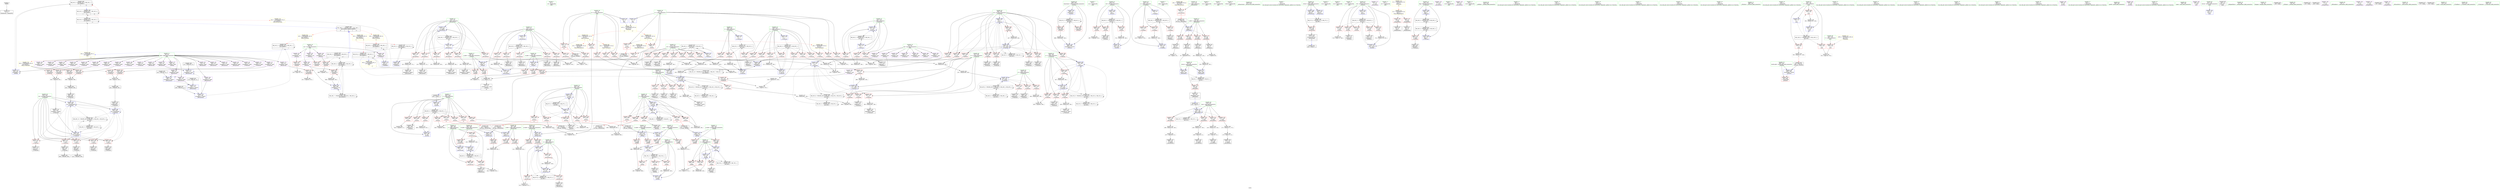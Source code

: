digraph "SVFG" {
	label="SVFG";

	Node0x55a4b46dbdb0 [shape=record,color=grey,label="{NodeID: 0\nNullPtr}"];
	Node0x55a4b46dbdb0 -> Node0x55a4b470ed40[style=solid];
	Node0x55a4b474a080 [shape=record,color=black,label="{NodeID: 609\nMR_24V_2 = PHI(MR_24V_3, MR_24V_1, )\npts\{200000 \}\n|{|<s2>12}}"];
	Node0x55a4b474a080 -> Node0x55a4b4716cf0[style=dashed];
	Node0x55a4b474a080 -> Node0x55a4b474a080[style=dashed];
	Node0x55a4b474a080:s2 -> Node0x55a4b474e080[style=dashed,color=blue];
	Node0x55a4b471b760 [shape=record,color=red,label="{NodeID: 277\n365\<--255\n\<--res\n_Z7InitLenv\n}"];
	Node0x55a4b471b760 -> Node0x55a4b47117a0[style=solid];
	Node0x55a4b470bf70 [shape=record,color=black,label="{NodeID: 111\n274\<--273\nidxprom\<--\n_Z7InitLenv\n}"];
	Node0x55a4b4732c60 [shape=record,color=grey,label="{NodeID: 554\n693 = cmp(692, 15, )\n}"];
	Node0x55a4b4715560 [shape=record,color=blue,label="{NodeID: 388\n249\<--15\nj14\<--\n_Z7InitLenv\n}"];
	Node0x55a4b4715560 -> Node0x55a4b471a990[style=dashed];
	Node0x55a4b4715560 -> Node0x55a4b471aa60[style=dashed];
	Node0x55a4b4715560 -> Node0x55a4b471ab30[style=dashed];
	Node0x55a4b4715560 -> Node0x55a4b471ac00[style=dashed];
	Node0x55a4b4715560 -> Node0x55a4b471acd0[style=dashed];
	Node0x55a4b4715560 -> Node0x55a4b471ada0[style=dashed];
	Node0x55a4b4715560 -> Node0x55a4b471ae70[style=dashed];
	Node0x55a4b4715560 -> Node0x55a4b471af40[style=dashed];
	Node0x55a4b4715560 -> Node0x55a4b471b010[style=dashed];
	Node0x55a4b4715560 -> Node0x55a4b4715f20[style=dashed];
	Node0x55a4b4715560 -> Node0x55a4b4756a90[style=dashed];
	Node0x55a4b4710c50 [shape=record,color=red,label="{NodeID: 222\n177\<--113\n\<--i\n_Z8ScanTestv\n}"];
	Node0x55a4b4710c50 -> Node0x55a4b470cab0[style=solid];
	Node0x55a4b470d250 [shape=record,color=green,label="{NodeID: 56\n249\<--250\nj14\<--j14_field_insensitive\n_Z7InitLenv\n}"];
	Node0x55a4b470d250 -> Node0x55a4b471a990[style=solid];
	Node0x55a4b470d250 -> Node0x55a4b471aa60[style=solid];
	Node0x55a4b470d250 -> Node0x55a4b471ab30[style=solid];
	Node0x55a4b470d250 -> Node0x55a4b471ac00[style=solid];
	Node0x55a4b470d250 -> Node0x55a4b471acd0[style=solid];
	Node0x55a4b470d250 -> Node0x55a4b471ada0[style=solid];
	Node0x55a4b470d250 -> Node0x55a4b471ae70[style=solid];
	Node0x55a4b470d250 -> Node0x55a4b471af40[style=solid];
	Node0x55a4b470d250 -> Node0x55a4b471b010[style=solid];
	Node0x55a4b470d250 -> Node0x55a4b4715560[style=solid];
	Node0x55a4b470d250 -> Node0x55a4b4715f20[style=solid];
	Node0x55a4b4718e70 [shape=record,color=grey,label="{NodeID: 499\n347 = Binary(346, 148, )\n}"];
	Node0x55a4b4718e70 -> Node0x55a4b4711530[style=solid];
	Node0x55a4b471e4e0 [shape=record,color=red,label="{NodeID: 333\n642\<--604\n\<--i\n_Z5Solvei\n}"];
	Node0x55a4b471e4e0 -> Node0x55a4b4712a50[style=solid];
	Node0x55a4b4713dd0 [shape=record,color=purple,label="{NodeID: 167\n384\<--19\narrayidx53\<--field\n_Z7InitLenv\n}"];
	Node0x55a4b46f45b0 [shape=record,color=green,label="{NodeID: 1\n4\<--1\n.str\<--dummyObj\nGlob }"];
	Node0x55a4b474a580 [shape=record,color=black,label="{NodeID: 610\nMR_91V_3 = PHI(MR_91V_5, MR_91V_2, )\npts\{609 \}\n}"];
	Node0x55a4b474a580 -> Node0x55a4b471ec30[style=dashed];
	Node0x55a4b474a580 -> Node0x55a4b471ed00[style=dashed];
	Node0x55a4b474a580 -> Node0x55a4b47253d0[style=dashed];
	Node0x55a4b474a580 -> Node0x55a4b474a580[style=dashed];
	Node0x55a4b471b830 [shape=record,color=red,label="{NodeID: 278\n371\<--255\n\<--res\n_Z7InitLenv\n}"];
	Node0x55a4b471b830 -> Node0x55a4b4711870[style=solid];
	Node0x55a4b470c040 [shape=record,color=black,label="{NodeID: 112\n277\<--276\nidxprom4\<--\n_Z7InitLenv\n}"];
	Node0x55a4b4732de0 [shape=record,color=grey,label="{NodeID: 555\n567 = cmp(563, 566, )\n}"];
	Node0x55a4b4715630 [shape=record,color=blue,label="{NodeID: 389\n251\<--332\nil\<--sub28\n_Z7InitLenv\n}"];
	Node0x55a4b4715630 -> Node0x55a4b471b0e0[style=dashed];
	Node0x55a4b4715630 -> Node0x55a4b471b1b0[style=dashed];
	Node0x55a4b4715630 -> Node0x55a4b471b280[style=dashed];
	Node0x55a4b4715630 -> Node0x55a4b471b350[style=dashed];
	Node0x55a4b4715630 -> Node0x55a4b471b420[style=dashed];
	Node0x55a4b4715630 -> Node0x55a4b4759290[style=dashed];
	Node0x55a4b4710d20 [shape=record,color=red,label="{NodeID: 223\n190\<--113\n\<--i\n_Z8ScanTestv\n}"];
	Node0x55a4b4710d20 -> Node0x55a4b470bd00[style=solid];
	Node0x55a4b470d320 [shape=record,color=green,label="{NodeID: 57\n251\<--252\nil\<--il_field_insensitive\n_Z7InitLenv\n}"];
	Node0x55a4b470d320 -> Node0x55a4b471b0e0[style=solid];
	Node0x55a4b470d320 -> Node0x55a4b471b1b0[style=solid];
	Node0x55a4b470d320 -> Node0x55a4b471b280[style=solid];
	Node0x55a4b470d320 -> Node0x55a4b471b350[style=solid];
	Node0x55a4b470d320 -> Node0x55a4b471b420[style=solid];
	Node0x55a4b470d320 -> Node0x55a4b4715630[style=solid];
	Node0x55a4b4718ff0 [shape=record,color=grey,label="{NodeID: 500\n575 = Binary(573, 574, )\n}"];
	Node0x55a4b4718ff0 -> Node0x55a4b4732ae0[style=solid];
	Node0x55a4b471e5b0 [shape=record,color=red,label="{NodeID: 334\n652\<--604\n\<--i\n_Z5Solvei\n|{<s0>11}}"];
	Node0x55a4b471e5b0:s0 -> Node0x55a4b47993a0[style=solid,color=red];
	Node0x55a4b4713ea0 [shape=record,color=purple,label="{NodeID: 168\n387\<--19\narrayidx55\<--field\n_Z7InitLenv\n}"];
	Node0x55a4b4713ea0 -> Node0x55a4b471c530[style=solid];
	Node0x55a4b46e4060 [shape=record,color=green,label="{NodeID: 2\n6\<--1\n.str.1\<--dummyObj\nGlob }"];
	Node0x55a4b474a670 [shape=record,color=black,label="{NodeID: 611\nMR_93V_3 = PHI(MR_93V_4, MR_93V_2, )\npts\{611 \}\n}"];
	Node0x55a4b474a670 -> Node0x55a4b471edd0[style=dashed];
	Node0x55a4b474a670 -> Node0x55a4b471eea0[style=dashed];
	Node0x55a4b474a670 -> Node0x55a4b471ef70[style=dashed];
	Node0x55a4b474a670 -> Node0x55a4b47254a0[style=dashed];
	Node0x55a4b471b900 [shape=record,color=red,label="{NodeID: 279\n407\<--255\n\<--res\n_Z7InitLenv\n}"];
	Node0x55a4b471b900 -> Node0x55a4b4711d50[style=solid];
	Node0x55a4b470c110 [shape=record,color=black,label="{NodeID: 113\n307\<--306\nidxprom18\<--\n_Z7InitLenv\n}"];
	Node0x55a4b4732f60 [shape=record,color=grey,label="{NodeID: 556\n223 = cmp(222, 224, )\n}"];
	Node0x55a4b4715700 [shape=record,color=blue,label="{NodeID: 390\n253\<--337\njl\<--sub30\n_Z7InitLenv\n}"];
	Node0x55a4b4715700 -> Node0x55a4b471b4f0[style=dashed];
	Node0x55a4b4715700 -> Node0x55a4b471b5c0[style=dashed];
	Node0x55a4b4715700 -> Node0x55a4b471b690[style=dashed];
	Node0x55a4b4715700 -> Node0x55a4b4759790[style=dashed];
	Node0x55a4b4710df0 [shape=record,color=red,label="{NodeID: 224\n207\<--113\n\<--i\n_Z8ScanTestv\n}"];
	Node0x55a4b4710df0 -> Node0x55a4b472f660[style=solid];
	Node0x55a4b470d3f0 [shape=record,color=green,label="{NodeID: 58\n253\<--254\njl\<--jl_field_insensitive\n_Z7InitLenv\n}"];
	Node0x55a4b470d3f0 -> Node0x55a4b471b4f0[style=solid];
	Node0x55a4b470d3f0 -> Node0x55a4b471b5c0[style=solid];
	Node0x55a4b470d3f0 -> Node0x55a4b471b690[style=solid];
	Node0x55a4b470d3f0 -> Node0x55a4b4715700[style=solid];
	Node0x55a4b4719170 [shape=record,color=grey,label="{NodeID: 501\n701 = Binary(700, 148, )\n}"];
	Node0x55a4b4719170 -> Node0x55a4b47254a0[style=solid];
	Node0x55a4b471e680 [shape=record,color=red,label="{NodeID: 335\n657\<--604\n\<--i\n_Z5Solvei\n|{<s0>12}}"];
	Node0x55a4b471e680:s0 -> Node0x55a4b4798ea0[style=solid,color=red];
	Node0x55a4b4713f70 [shape=record,color=purple,label="{NodeID: 169\n417\<--19\narrayidx72\<--field\n_Z7InitLenv\n}"];
	Node0x55a4b46e40f0 [shape=record,color=green,label="{NodeID: 3\n8\<--1\nstdin\<--dummyObj\nGlob }"];
	Node0x55a4b474a760 [shape=record,color=black,label="{NodeID: 612\nMR_36V_3 = PHI(MR_36V_4, MR_36V_2, )\npts\{244 \}\n}"];
	Node0x55a4b474a760 -> Node0x55a4b4719d60[style=dashed];
	Node0x55a4b474a760 -> Node0x55a4b4719e30[style=dashed];
	Node0x55a4b474a760 -> Node0x55a4b4719f00[style=dashed];
	Node0x55a4b474a760 -> Node0x55a4b4719fd0[style=dashed];
	Node0x55a4b474a760 -> Node0x55a4b471a0a0[style=dashed];
	Node0x55a4b474a760 -> Node0x55a4b471a170[style=dashed];
	Node0x55a4b474a760 -> Node0x55a4b471a240[style=dashed];
	Node0x55a4b474a760 -> Node0x55a4b47160c0[style=dashed];
	Node0x55a4b471b9d0 [shape=record,color=red,label="{NodeID: 280\n412\<--255\n\<--res\n_Z7InitLenv\n}"];
	Node0x55a4b471b9d0 -> Node0x55a4b4711e20[style=solid];
	Node0x55a4b470c1e0 [shape=record,color=black,label="{NodeID: 114\n310\<--309\nidxprom20\<--\n_Z7InitLenv\n}"];
	Node0x55a4b4769e60 [shape=record,color=yellow,style=double,label="{NodeID: 723\n24V_1 = ENCHI(MR_24V_0)\npts\{200000 \}\nFun[_Z6CanCutiii]}"];
	Node0x55a4b4769e60 -> Node0x55a4b471d230[style=dashed];
	Node0x55a4b47330e0 [shape=record,color=grey,label="{NodeID: 557\n160 = cmp(158, 15, )\n}"];
	Node0x55a4b47330e0 -> Node0x55a4b470c770[style=solid];
	Node0x55a4b47157d0 [shape=record,color=blue,label="{NodeID: 391\n255\<--355\nres\<--frombool\n_Z7InitLenv\n}"];
	Node0x55a4b47157d0 -> Node0x55a4b471b760[style=dashed];
	Node0x55a4b47157d0 -> Node0x55a4b471b830[style=dashed];
	Node0x55a4b47157d0 -> Node0x55a4b471b900[style=dashed];
	Node0x55a4b47157d0 -> Node0x55a4b471b9d0[style=dashed];
	Node0x55a4b47157d0 -> Node0x55a4b471baa0[style=dashed];
	Node0x55a4b47157d0 -> Node0x55a4b4715970[style=dashed];
	Node0x55a4b47157d0 -> Node0x55a4b4715be0[style=dashed];
	Node0x55a4b47157d0 -> Node0x55a4b4759c90[style=dashed];
	Node0x55a4b4710ec0 [shape=record,color=red,label="{NodeID: 225\n133\<--115\n\<--j\n_Z8ScanTestv\n}"];
	Node0x55a4b4710ec0 -> Node0x55a4b47327e0[style=solid];
	Node0x55a4b470d4c0 [shape=record,color=green,label="{NodeID: 59\n255\<--256\nres\<--res_field_insensitive\n_Z7InitLenv\n}"];
	Node0x55a4b470d4c0 -> Node0x55a4b471b760[style=solid];
	Node0x55a4b470d4c0 -> Node0x55a4b471b830[style=solid];
	Node0x55a4b470d4c0 -> Node0x55a4b471b900[style=solid];
	Node0x55a4b470d4c0 -> Node0x55a4b471b9d0[style=solid];
	Node0x55a4b470d4c0 -> Node0x55a4b471baa0[style=solid];
	Node0x55a4b470d4c0 -> Node0x55a4b47157d0[style=solid];
	Node0x55a4b470d4c0 -> Node0x55a4b4715970[style=solid];
	Node0x55a4b470d4c0 -> Node0x55a4b4715be0[style=solid];
	Node0x55a4b472de60 [shape=record,color=grey,label="{NodeID: 502\n143 = Binary(142, 144, )\n}"];
	Node0x55a4b472de60 -> Node0x55a4b4732960[style=solid];
	Node0x55a4b471e750 [shape=record,color=red,label="{NodeID: 336\n674\<--604\n\<--i\n_Z5Solvei\n}"];
	Node0x55a4b471e750 -> Node0x55a4b472e760[style=solid];
	Node0x55a4b4714040 [shape=record,color=purple,label="{NodeID: 170\n420\<--19\narrayidx74\<--field\n_Z7InitLenv\n}"];
	Node0x55a4b4714040 -> Node0x55a4b471c600[style=solid];
	Node0x55a4b46ff780 [shape=record,color=green,label="{NodeID: 4\n9\<--1\n.str.2\<--dummyObj\nGlob }"];
	Node0x55a4b471baa0 [shape=record,color=red,label="{NodeID: 281\n440\<--255\n\<--res\n_Z7InitLenv\n}"];
	Node0x55a4b471baa0 -> Node0x55a4b4712300[style=solid];
	Node0x55a4b4711410 [shape=record,color=black,label="{NodeID: 115\n340\<--339\nidxprom31\<--\n_Z7InitLenv\n}"];
	Node0x55a4b4733260 [shape=record,color=grey,label="{NodeID: 558\n687 = cmp(686, 224, )\n}"];
	Node0x55a4b47158a0 [shape=record,color=blue,label="{NodeID: 392\n257\<--357\ni1\<--\n_Z7InitLenv\n}"];
	Node0x55a4b47158a0 -> Node0x55a4b471bb70[style=dashed];
	Node0x55a4b47158a0 -> Node0x55a4b471bc40[style=dashed];
	Node0x55a4b47158a0 -> Node0x55a4b471bd10[style=dashed];
	Node0x55a4b47158a0 -> Node0x55a4b471bde0[style=dashed];
	Node0x55a4b47158a0 -> Node0x55a4b4715a40[style=dashed];
	Node0x55a4b47158a0 -> Node0x55a4b475a190[style=dashed];
	Node0x55a4b4710f90 [shape=record,color=red,label="{NodeID: 226\n152\<--115\n\<--j\n_Z8ScanTestv\n}"];
	Node0x55a4b4710f90 -> Node0x55a4b472e5e0[style=solid];
	Node0x55a4b470d590 [shape=record,color=green,label="{NodeID: 60\n257\<--258\ni1\<--i1_field_insensitive\n_Z7InitLenv\n}"];
	Node0x55a4b470d590 -> Node0x55a4b471bb70[style=solid];
	Node0x55a4b470d590 -> Node0x55a4b471bc40[style=solid];
	Node0x55a4b470d590 -> Node0x55a4b471bd10[style=solid];
	Node0x55a4b470d590 -> Node0x55a4b471bde0[style=solid];
	Node0x55a4b470d590 -> Node0x55a4b47158a0[style=solid];
	Node0x55a4b470d590 -> Node0x55a4b4715a40[style=solid];
	Node0x55a4b472dfe0 [shape=record,color=grey,label="{NodeID: 503\n502 = Binary(500, 501, )\n}"];
	Node0x55a4b472dfe0 -> Node0x55a4b4734460[style=solid];
	Node0x55a4b471e820 [shape=record,color=red,label="{NodeID: 337\n636\<--606\n\<--j\n_Z5Solvei\n}"];
	Node0x55a4b471e820 -> Node0x55a4b4731be0[style=solid];
	Node0x55a4b4714110 [shape=record,color=purple,label="{NodeID: 171\n424\<--19\narrayidx76\<--field\n_Z7InitLenv\n}"];
	Node0x55a4b46ff810 [shape=record,color=green,label="{NodeID: 5\n11\<--1\n.str.3\<--dummyObj\nGlob }"];
	Node0x55a4b471bb70 [shape=record,color=red,label="{NodeID: 282\n360\<--257\n\<--i1\n_Z7InitLenv\n}"];
	Node0x55a4b471bb70 -> Node0x55a4b4733ce0[style=solid];
	Node0x55a4b47114a0 [shape=record,color=black,label="{NodeID: 116\n343\<--342\nidxprom33\<--\n_Z7InitLenv\n}"];
	Node0x55a4b47333e0 [shape=record,color=grey,label="{NodeID: 559\n354 = cmp(345, 353, )\n}"];
	Node0x55a4b47333e0 -> Node0x55a4b47116d0[style=solid];
	Node0x55a4b4715970 [shape=record,color=blue,label="{NodeID: 393\n255\<--392\nres\<--frombool58\n_Z7InitLenv\n}"];
	Node0x55a4b4715970 -> Node0x55a4b471b760[style=dashed];
	Node0x55a4b4715970 -> Node0x55a4b471b830[style=dashed];
	Node0x55a4b4715970 -> Node0x55a4b471b900[style=dashed];
	Node0x55a4b4715970 -> Node0x55a4b471b9d0[style=dashed];
	Node0x55a4b4715970 -> Node0x55a4b471baa0[style=dashed];
	Node0x55a4b4715970 -> Node0x55a4b4715970[style=dashed];
	Node0x55a4b4715970 -> Node0x55a4b4715be0[style=dashed];
	Node0x55a4b4715970 -> Node0x55a4b4759c90[style=dashed];
	Node0x55a4b4711060 [shape=record,color=red,label="{NodeID: 227\n166\<--115\n\<--j\n_Z8ScanTestv\n}"];
	Node0x55a4b4711060 -> Node0x55a4b472f360[style=solid];
	Node0x55a4b470d660 [shape=record,color=green,label="{NodeID: 61\n259\<--260\nj1\<--j1_field_insensitive\n_Z7InitLenv\n}"];
	Node0x55a4b470d660 -> Node0x55a4b471beb0[style=solid];
	Node0x55a4b470d660 -> Node0x55a4b471bf80[style=solid];
	Node0x55a4b470d660 -> Node0x55a4b471c050[style=solid];
	Node0x55a4b470d660 -> Node0x55a4b471c120[style=solid];
	Node0x55a4b470d660 -> Node0x55a4b4715b10[style=solid];
	Node0x55a4b470d660 -> Node0x55a4b4715cb0[style=solid];
	Node0x55a4b472e160 [shape=record,color=grey,label="{NodeID: 504\n437 = Binary(436, 148, )\n}"];
	Node0x55a4b472e160 -> Node0x55a4b4715cb0[style=solid];
	Node0x55a4b471e8f0 [shape=record,color=red,label="{NodeID: 338\n645\<--606\n\<--j\n_Z5Solvei\n}"];
	Node0x55a4b471e8f0 -> Node0x55a4b4712b20[style=solid];
	Node0x55a4b47141e0 [shape=record,color=purple,label="{NodeID: 172\n428\<--19\narrayidx79\<--field\n_Z7InitLenv\n}"];
	Node0x55a4b47141e0 -> Node0x55a4b471c6d0[style=solid];
	Node0x55a4b46ff8a0 [shape=record,color=green,label="{NodeID: 6\n13\<--1\nstdout\<--dummyObj\nGlob }"];
	Node0x55a4b471bc40 [shape=record,color=red,label="{NodeID: 283\n374\<--257\n\<--i1\n_Z7InitLenv\n}"];
	Node0x55a4b471bc40 -> Node0x55a4b4711940[style=solid];
	Node0x55a4b4711530 [shape=record,color=black,label="{NodeID: 117\n348\<--347\nidxprom36\<--sub35\n_Z7InitLenv\n}"];
	Node0x55a4b4733560 [shape=record,color=grey,label="{NodeID: 560\n174 = cmp(172, 15, )\n}"];
	Node0x55a4b4733560 -> Node0x55a4b470c9e0[style=solid];
	Node0x55a4b4715a40 [shape=record,color=blue,label="{NodeID: 394\n257\<--396\ni1\<--inc60\n_Z7InitLenv\n}"];
	Node0x55a4b4715a40 -> Node0x55a4b471bb70[style=dashed];
	Node0x55a4b4715a40 -> Node0x55a4b471bc40[style=dashed];
	Node0x55a4b4715a40 -> Node0x55a4b471bd10[style=dashed];
	Node0x55a4b4715a40 -> Node0x55a4b471bde0[style=dashed];
	Node0x55a4b4715a40 -> Node0x55a4b4715a40[style=dashed];
	Node0x55a4b4715a40 -> Node0x55a4b475a190[style=dashed];
	Node0x55a4b4711130 [shape=record,color=red,label="{NodeID: 228\n180\<--115\n\<--j\n_Z8ScanTestv\n}"];
	Node0x55a4b4711130 -> Node0x55a4b47324e0[style=solid];
	Node0x55a4b470d730 [shape=record,color=green,label="{NodeID: 62\n475\<--476\n_Z6CanCutiii\<--_Z6CanCutiii_field_insensitive\n}"];
	Node0x55a4b472e2e0 [shape=record,color=grey,label="{NodeID: 505\n336 = Binary(334, 335, )\n}"];
	Node0x55a4b472e2e0 -> Node0x55a4b472e460[style=solid];
	Node0x55a4b471e9c0 [shape=record,color=red,label="{NodeID: 339\n653\<--606\n\<--j\n_Z5Solvei\n|{<s0>11}}"];
	Node0x55a4b471e9c0:s0 -> Node0x55a4b47994e0[style=solid,color=red];
	Node0x55a4b47142b0 [shape=record,color=purple,label="{NodeID: 173\n516\<--19\narrayidx\<--field\n_Z6CanCutiii\n}"];
	Node0x55a4b46d9580 [shape=record,color=green,label="{NodeID: 7\n15\<--1\n\<--dummyObj\nCan only get source location for instruction, argument, global var or function.}"];
	Node0x55a4b471bd10 [shape=record,color=red,label="{NodeID: 284\n381\<--257\n\<--i1\n_Z7InitLenv\n}"];
	Node0x55a4b471bd10 -> Node0x55a4b472ff60[style=solid];
	Node0x55a4b4711600 [shape=record,color=black,label="{NodeID: 118\n351\<--350\nidxprom38\<--\n_Z7InitLenv\n}"];
	Node0x55a4b47336e0 [shape=record,color=grey,label="{NodeID: 561\n271 = cmp(269, 270, )\n}"];
	Node0x55a4b4715b10 [shape=record,color=blue,label="{NodeID: 395\n259\<--399\nj1\<--\n_Z7InitLenv\n}"];
	Node0x55a4b4715b10 -> Node0x55a4b471beb0[style=dashed];
	Node0x55a4b4715b10 -> Node0x55a4b471bf80[style=dashed];
	Node0x55a4b4715b10 -> Node0x55a4b471c050[style=dashed];
	Node0x55a4b4715b10 -> Node0x55a4b471c120[style=dashed];
	Node0x55a4b4715b10 -> Node0x55a4b4715cb0[style=dashed];
	Node0x55a4b4715b10 -> Node0x55a4b475a690[style=dashed];
	Node0x55a4b4711200 [shape=record,color=red,label="{NodeID: 229\n193\<--115\n\<--j\n_Z8ScanTestv\n}"];
	Node0x55a4b4711200 -> Node0x55a4b47315e0[style=solid];
	Node0x55a4b470d830 [shape=record,color=green,label="{NodeID: 63\n481\<--482\nretval\<--retval_field_insensitive\n_Z6CanCutiii\n}"];
	Node0x55a4b470d830 -> Node0x55a4b471c7a0[style=solid];
	Node0x55a4b470d830 -> Node0x55a4b47165a0[style=solid];
	Node0x55a4b470d830 -> Node0x55a4b4716810[style=solid];
	Node0x55a4b47655f0 [shape=record,color=yellow,style=double,label="{NodeID: 672\n12V_1 = ENCHI(MR_12V_0)\npts\{16 \}\nFun[_Z5Solvei]|{|<s2>7|<s3>8}}"];
	Node0x55a4b47655f0 -> Node0x55a4b470fc10[style=dashed];
	Node0x55a4b47655f0 -> Node0x55a4b470fce0[style=dashed];
	Node0x55a4b47655f0:s2 -> Node0x55a4b4766ab0[style=dashed,color=red];
	Node0x55a4b47655f0:s3 -> Node0x55a4b4767670[style=dashed,color=red];
	Node0x55a4b472e460 [shape=record,color=grey,label="{NodeID: 506\n337 = Binary(336, 148, )\n}"];
	Node0x55a4b472e460 -> Node0x55a4b4715700[style=solid];
	Node0x55a4b471ea90 [shape=record,color=red,label="{NodeID: 340\n658\<--606\n\<--j\n_Z5Solvei\n|{<s0>12}}"];
	Node0x55a4b471ea90:s0 -> Node0x55a4b4798fe0[style=solid,color=red];
	Node0x55a4b4714380 [shape=record,color=purple,label="{NodeID: 174\n519\<--19\narrayidx6\<--field\n_Z6CanCutiii\n}"];
	Node0x55a4b4714380 -> Node0x55a4b471d230[style=solid];
	Node0x55a4b46d9610 [shape=record,color=green,label="{NodeID: 8\n21\<--1\n.str.4\<--dummyObj\nGlob }"];
	Node0x55a4b471bde0 [shape=record,color=red,label="{NodeID: 285\n395\<--257\n\<--i1\n_Z7InitLenv\n}"];
	Node0x55a4b471bde0 -> Node0x55a4b47309e0[style=solid];
	Node0x55a4b47116d0 [shape=record,color=black,label="{NodeID: 119\n355\<--354\nfrombool\<--cmp40\n_Z7InitLenv\n}"];
	Node0x55a4b47116d0 -> Node0x55a4b47157d0[style=solid];
	Node0x55a4b4733860 [shape=record,color=grey,label="{NodeID: 562\n68 = cmp(66, 67, )\n}"];
	Node0x55a4b4715be0 [shape=record,color=blue,label="{NodeID: 396\n255\<--433\nres\<--frombool82\n_Z7InitLenv\n}"];
	Node0x55a4b4715be0 -> Node0x55a4b471b900[style=dashed];
	Node0x55a4b4715be0 -> Node0x55a4b471b9d0[style=dashed];
	Node0x55a4b4715be0 -> Node0x55a4b471baa0[style=dashed];
	Node0x55a4b4715be0 -> Node0x55a4b4715be0[style=dashed];
	Node0x55a4b4715be0 -> Node0x55a4b4759c90[style=dashed];
	Node0x55a4b47112d0 [shape=record,color=red,label="{NodeID: 230\n200\<--115\n\<--j\n_Z8ScanTestv\n}"];
	Node0x55a4b47112d0 -> Node0x55a4b4730560[style=solid];
	Node0x55a4b470d900 [shape=record,color=green,label="{NodeID: 64\n483\<--484\ni0.addr\<--i0.addr_field_insensitive\n_Z6CanCutiii\n}"];
	Node0x55a4b470d900 -> Node0x55a4b471c870[style=solid];
	Node0x55a4b470d900 -> Node0x55a4b471c940[style=solid];
	Node0x55a4b470d900 -> Node0x55a4b4716190[style=solid];
	Node0x55a4b4766110 [shape=record,color=yellow,style=double,label="{NodeID: 673\n14V_1 = ENCHI(MR_14V_0)\npts\{18 \}\nFun[_Z5Solvei]|{|<s2>7|<s3>8}}"];
	Node0x55a4b4766110 -> Node0x55a4b47100f0[style=dashed];
	Node0x55a4b4766110 -> Node0x55a4b47101c0[style=dashed];
	Node0x55a4b4766110:s2 -> Node0x55a4b4766bc0[style=dashed,color=red];
	Node0x55a4b4766110:s3 -> Node0x55a4b4767780[style=dashed,color=red];
	Node0x55a4b472e5e0 [shape=record,color=grey,label="{NodeID: 507\n153 = Binary(152, 15, )\n}"];
	Node0x55a4b472e5e0 -> Node0x55a4b470c6a0[style=solid];
	Node0x55a4b471eb60 [shape=record,color=red,label="{NodeID: 341\n669\<--606\n\<--j\n_Z5Solvei\n}"];
	Node0x55a4b471eb60 -> Node0x55a4b472f4e0[style=solid];
	Node0x55a4b4714450 [shape=record,color=purple,label="{NodeID: 175\n580\<--19\narrayidx\<--field\n_Z4Filliii\n}"];
	Node0x55a4b46d96a0 [shape=record,color=green,label="{NodeID: 9\n23\<--1\n.str.5\<--dummyObj\nGlob }"];
	Node0x55a4b471beb0 [shape=record,color=red,label="{NodeID: 286\n402\<--259\n\<--j1\n_Z7InitLenv\n}"];
	Node0x55a4b471beb0 -> Node0x55a4b47351e0[style=solid];
	Node0x55a4b47117a0 [shape=record,color=black,label="{NodeID: 120\n366\<--365\ntobool\<--\n_Z7InitLenv\n}"];
	Node0x55a4b47117a0 -> Node0x55a4b4729830[style=solid];
	Node0x55a4b47339e0 [shape=record,color=grey,label="{NodeID: 563\n719 = cmp(718, 15, )\n}"];
	Node0x55a4b4715cb0 [shape=record,color=blue,label="{NodeID: 397\n259\<--437\nj1\<--inc84\n_Z7InitLenv\n}"];
	Node0x55a4b4715cb0 -> Node0x55a4b471beb0[style=dashed];
	Node0x55a4b4715cb0 -> Node0x55a4b471bf80[style=dashed];
	Node0x55a4b4715cb0 -> Node0x55a4b471c050[style=dashed];
	Node0x55a4b4715cb0 -> Node0x55a4b471c120[style=dashed];
	Node0x55a4b4715cb0 -> Node0x55a4b4715cb0[style=dashed];
	Node0x55a4b4715cb0 -> Node0x55a4b475a690[style=dashed];
	Node0x55a4b4719240 [shape=record,color=red,label="{NodeID: 231\n139\<--117\n\<--c\n_Z8ScanTestv\n|{<s0>5}}"];
	Node0x55a4b4719240:s0 -> Node0x55a4b4799260[style=solid,color=red];
	Node0x55a4b470d9d0 [shape=record,color=green,label="{NodeID: 65\n485\<--486\nj0.addr\<--j0.addr_field_insensitive\n_Z6CanCutiii\n}"];
	Node0x55a4b470d9d0 -> Node0x55a4b471ca10[style=solid];
	Node0x55a4b470d9d0 -> Node0x55a4b471cae0[style=solid];
	Node0x55a4b470d9d0 -> Node0x55a4b4716260[style=solid];
	Node0x55a4b472e760 [shape=record,color=grey,label="{NodeID: 508\n675 = Binary(674, 148, )\n}"];
	Node0x55a4b472e760 -> Node0x55a4b4725090[style=solid];
	Node0x55a4b471ec30 [shape=record,color=red,label="{NodeID: 342\n695\<--608\n\<--chessSizes\n_Z5Solvei\n}"];
	Node0x55a4b471ec30 -> Node0x55a4b472f060[style=solid];
	Node0x55a4b4714520 [shape=record,color=purple,label="{NodeID: 176\n583\<--19\narrayidx6\<--field\n_Z4Filliii\n}"];
	Node0x55a4b4714520 -> Node0x55a4b4716cf0[style=solid];
	Node0x55a4b46d9730 [shape=record,color=green,label="{NodeID: 10\n25\<--1\n.str.6\<--dummyObj\nGlob }"];
	Node0x55a4b471bf80 [shape=record,color=red,label="{NodeID: 287\n418\<--259\n\<--j1\n_Z7InitLenv\n}"];
	Node0x55a4b471bf80 -> Node0x55a4b4711fc0[style=solid];
	Node0x55a4b4711870 [shape=record,color=black,label="{NodeID: 121\n372\<--371\ntobool45\<--\n_Z7InitLenv\n}"];
	Node0x55a4b4733b60 [shape=record,color=grey,label="{NodeID: 564\n713 = cmp(712, 148, )\n}"];
	Node0x55a4b4715d80 [shape=record,color=blue,label="{NodeID: 398\n449\<--443\narrayidx91\<--\n_Z7InitLenv\n}"];
	Node0x55a4b4715d80 -> Node0x55a4b475ab90[style=dashed];
	Node0x55a4b47192d0 [shape=record,color=red,label="{NodeID: 232\n142\<--119\n\<--num\n_Z8ScanTestv\n}"];
	Node0x55a4b47192d0 -> Node0x55a4b472de60[style=solid];
	Node0x55a4b470daa0 [shape=record,color=green,label="{NodeID: 66\n487\<--488\nl.addr\<--l.addr_field_insensitive\n_Z6CanCutiii\n}"];
	Node0x55a4b470daa0 -> Node0x55a4b471cbb0[style=solid];
	Node0x55a4b470daa0 -> Node0x55a4b471cc80[style=solid];
	Node0x55a4b470daa0 -> Node0x55a4b4716330[style=solid];
	Node0x55a4b472e8e0 [shape=record,color=grey,label="{NodeID: 509\n172 = Binary(171, 173, )\n}"];
	Node0x55a4b472e8e0 -> Node0x55a4b4733560[style=solid];
	Node0x55a4b471ed00 [shape=record,color=red,label="{NodeID: 343\n705\<--608\n\<--chessSizes\n_Z5Solvei\n}"];
	Node0x55a4b47145f0 [shape=record,color=purple,label="{NodeID: 177\n121\<--21\n\<--.str.4\n_Z8ScanTestv\n}"];
	Node0x55a4b46d97c0 [shape=record,color=green,label="{NodeID: 11\n31\<--1\n.str.7\<--dummyObj\nGlob }"];
	Node0x55a4b471c050 [shape=record,color=red,label="{NodeID: 288\n425\<--259\n\<--j1\n_Z7InitLenv\n}"];
	Node0x55a4b471c050 -> Node0x55a4b4732660[style=solid];
	Node0x55a4b4711940 [shape=record,color=black,label="{NodeID: 122\n375\<--374\nidxprom47\<--\n_Z7InitLenv\n}"];
	Node0x55a4b476a5c0 [shape=record,color=yellow,style=double,label="{NodeID: 731\n2V_1 = ENCHI(MR_2V_0)\npts\{1 \}\nFun[_Z9OpenFilesv]}"];
	Node0x55a4b476a5c0 -> Node0x55a4b470f730[style=dashed];
	Node0x55a4b476a5c0 -> Node0x55a4b470f800[style=dashed];
	Node0x55a4b4733ce0 [shape=record,color=grey,label="{NodeID: 565\n363 = cmp(360, 362, )\n}"];
	Node0x55a4b4715e50 [shape=record,color=blue,label="{NodeID: 399\n245\<--452\nflag\<--\n_Z7InitLenv\n}"];
	Node0x55a4b4715e50 -> Node0x55a4b4762df0[style=dashed];
	Node0x55a4b47193a0 [shape=record,color=red,label="{NodeID: 233\n157\<--119\n\<--num\n_Z8ScanTestv\n}"];
	Node0x55a4b47193a0 -> Node0x55a4b472ed60[style=solid];
	Node0x55a4b470db70 [shape=record,color=green,label="{NodeID: 67\n489\<--490\ni\<--i_field_insensitive\n_Z6CanCutiii\n}"];
	Node0x55a4b470db70 -> Node0x55a4b471cd50[style=solid];
	Node0x55a4b470db70 -> Node0x55a4b471ce20[style=solid];
	Node0x55a4b470db70 -> Node0x55a4b471cef0[style=solid];
	Node0x55a4b470db70 -> Node0x55a4b4716400[style=solid];
	Node0x55a4b470db70 -> Node0x55a4b4716740[style=solid];
	Node0x55a4b472ea60 [shape=record,color=grey,label="{NodeID: 510\n592 = Binary(591, 148, )\n}"];
	Node0x55a4b472ea60 -> Node0x55a4b4716e90[style=solid];
	Node0x55a4b471edd0 [shape=record,color=red,label="{NodeID: 344\n686\<--610\n\<--i20\n_Z5Solvei\n}"];
	Node0x55a4b471edd0 -> Node0x55a4b4733260[style=solid];
	Node0x55a4b47146c0 [shape=record,color=purple,label="{NodeID: 178\n137\<--23\n\<--.str.5\n_Z8ScanTestv\n}"];
	Node0x55a4b46d9850 [shape=record,color=green,label="{NodeID: 12\n33\<--1\n.str.8\<--dummyObj\nGlob }"];
	Node0x55a4b471c120 [shape=record,color=red,label="{NodeID: 289\n436\<--259\n\<--j1\n_Z7InitLenv\n}"];
	Node0x55a4b471c120 -> Node0x55a4b472e160[style=solid];
	Node0x55a4b4711a10 [shape=record,color=black,label="{NodeID: 123\n378\<--377\nidxprom49\<--\n_Z7InitLenv\n}"];
	Node0x55a4b4733e60 [shape=record,color=grey,label="{NodeID: 566\n624 = cmp(623, 15, )\n}"];
	Node0x55a4b4715f20 [shape=record,color=blue,label="{NodeID: 400\n249\<--457\nj14\<--inc94\n_Z7InitLenv\n}"];
	Node0x55a4b4715f20 -> Node0x55a4b471a990[style=dashed];
	Node0x55a4b4715f20 -> Node0x55a4b471aa60[style=dashed];
	Node0x55a4b4715f20 -> Node0x55a4b471ab30[style=dashed];
	Node0x55a4b4715f20 -> Node0x55a4b471ac00[style=dashed];
	Node0x55a4b4715f20 -> Node0x55a4b471acd0[style=dashed];
	Node0x55a4b4715f20 -> Node0x55a4b471ada0[style=dashed];
	Node0x55a4b4715f20 -> Node0x55a4b471ae70[style=dashed];
	Node0x55a4b4715f20 -> Node0x55a4b471af40[style=dashed];
	Node0x55a4b4715f20 -> Node0x55a4b471b010[style=dashed];
	Node0x55a4b4715f20 -> Node0x55a4b4715f20[style=dashed];
	Node0x55a4b4715f20 -> Node0x55a4b4756a90[style=dashed];
	Node0x55a4b4719470 [shape=record,color=red,label="{NodeID: 234\n171\<--119\n\<--num\n_Z8ScanTestv\n}"];
	Node0x55a4b4719470 -> Node0x55a4b472e8e0[style=solid];
	Node0x55a4b470dc40 [shape=record,color=green,label="{NodeID: 68\n491\<--492\nj\<--j_field_insensitive\n_Z6CanCutiii\n}"];
	Node0x55a4b470dc40 -> Node0x55a4b471cfc0[style=solid];
	Node0x55a4b470dc40 -> Node0x55a4b471d090[style=solid];
	Node0x55a4b470dc40 -> Node0x55a4b471d160[style=solid];
	Node0x55a4b470dc40 -> Node0x55a4b47164d0[style=solid];
	Node0x55a4b470dc40 -> Node0x55a4b4716670[style=solid];
	Node0x55a4b472ebe0 [shape=record,color=grey,label="{NodeID: 511\n587 = Binary(586, 148, )\n}"];
	Node0x55a4b472ebe0 -> Node0x55a4b4716dc0[style=solid];
	Node0x55a4b471eea0 [shape=record,color=red,label="{NodeID: 345\n689\<--610\n\<--i20\n_Z5Solvei\n}"];
	Node0x55a4b471eea0 -> Node0x55a4b4712cc0[style=solid];
	Node0x55a4b4714790 [shape=record,color=purple,label="{NodeID: 179\n204\<--25\n\<--.str.6\n_Z8ScanTestv\n}"];
	Node0x55a4b46d98e0 [shape=record,color=green,label="{NodeID: 13\n35\<--1\n.str.9\<--dummyObj\nGlob }"];
	Node0x55a4b4755b90 [shape=record,color=black,label="{NodeID: 622\nMR_95V_3 = PHI(MR_95V_4, MR_95V_2, )\npts\{613 \}\n}"];
	Node0x55a4b4755b90 -> Node0x55a4b471f040[style=dashed];
	Node0x55a4b4755b90 -> Node0x55a4b471f110[style=dashed];
	Node0x55a4b4755b90 -> Node0x55a4b471f1e0[style=dashed];
	Node0x55a4b4755b90 -> Node0x55a4b471f2b0[style=dashed];
	Node0x55a4b4755b90 -> Node0x55a4b471f380[style=dashed];
	Node0x55a4b4755b90 -> Node0x55a4b4725640[style=dashed];
	Node0x55a4b471c1f0 [shape=record,color=red,label="{NodeID: 290\n312\<--311\n\<--arrayidx21\n_Z7InitLenv\n}"];
	Node0x55a4b471c1f0 -> Node0x55a4b4734be0[style=solid];
	Node0x55a4b4711ae0 [shape=record,color=black,label="{NodeID: 124\n383\<--382\nidxprom52\<--add51\n_Z7InitLenv\n}"];
	Node0x55a4b4733fe0 [shape=record,color=grey,label="{NodeID: 567\n265 = cmp(263, 264, )\n}"];
	Node0x55a4b4715ff0 [shape=record,color=blue,label="{NodeID: 401\n247\<--462\ni10\<--inc97\n_Z7InitLenv\n}"];
	Node0x55a4b4715ff0 -> Node0x55a4b4756590[style=dashed];
	Node0x55a4b4719540 [shape=record,color=red,label="{NodeID: 235\n185\<--119\n\<--num\n_Z8ScanTestv\n}"];
	Node0x55a4b4719540 -> Node0x55a4b47318e0[style=solid];
	Node0x55a4b470dd10 [shape=record,color=green,label="{NodeID: 69\n541\<--542\n_Z4Filliii\<--_Z4Filliii_field_insensitive\n}"];
	Node0x55a4b472ed60 [shape=record,color=grey,label="{NodeID: 512\n158 = Binary(157, 159, )\n}"];
	Node0x55a4b472ed60 -> Node0x55a4b47330e0[style=solid];
	Node0x55a4b471ef70 [shape=record,color=red,label="{NodeID: 346\n700\<--610\n\<--i20\n_Z5Solvei\n}"];
	Node0x55a4b471ef70 -> Node0x55a4b4719170[style=solid];
	Node0x55a4b4714860 [shape=record,color=purple,label="{NodeID: 180\n275\<--27\narrayidx\<--len\n_Z7InitLenv\n}"];
	Node0x55a4b4709c20 [shape=record,color=green,label="{NodeID: 14\n88\<--1\n\<--dummyObj\nCan only get source location for instruction, argument, global var or function.}"];
	Node0x55a4b4756090 [shape=record,color=black,label="{NodeID: 623\nMR_38V_4 = PHI(MR_38V_5, MR_38V_3, )\npts\{246 \}\n}"];
	Node0x55a4b4756090 -> Node0x55a4b471a310[style=dashed];
	Node0x55a4b4756090 -> Node0x55a4b47153c0[style=dashed];
	Node0x55a4b4756090 -> Node0x55a4b4762df0[style=dashed];
	Node0x55a4b471c2c0 [shape=record,color=red,label="{NodeID: 291\n345\<--344\n\<--arrayidx34\n_Z7InitLenv\n}"];
	Node0x55a4b471c2c0 -> Node0x55a4b47333e0[style=solid];
	Node0x55a4b4711bb0 [shape=record,color=black,label="{NodeID: 125\n386\<--385\nidxprom54\<--\n_Z7InitLenv\n}"];
	Node0x55a4b4734160 [shape=record,color=grey,label="{NodeID: 568\n521 = cmp(520, 522, )\n}"];
	Node0x55a4b47160c0 [shape=record,color=blue,label="{NodeID: 402\n243\<--471\nl\<--inc103\n_Z7InitLenv\n}"];
	Node0x55a4b47160c0 -> Node0x55a4b474a760[style=dashed];
	Node0x55a4b4719610 [shape=record,color=red,label="{NodeID: 236\n222\<--218\n\<--i\n_Z7InitResv\n}"];
	Node0x55a4b4719610 -> Node0x55a4b4732f60[style=solid];
	Node0x55a4b470de10 [shape=record,color=green,label="{NodeID: 70\n547\<--548\ni0.addr\<--i0.addr_field_insensitive\n_Z4Filliii\n}"];
	Node0x55a4b470de10 -> Node0x55a4b471d300[style=solid];
	Node0x55a4b470de10 -> Node0x55a4b471d3d0[style=solid];
	Node0x55a4b470de10 -> Node0x55a4b47168e0[style=solid];
	Node0x55a4b472eee0 [shape=record,color=grey,label="{NodeID: 513\n680 = Binary(679, 522, )\n}"];
	Node0x55a4b472eee0 -> Node0x55a4b4725160[style=solid];
	Node0x55a4b471f040 [shape=record,color=red,label="{NodeID: 347\n712\<--612\n\<--i34\n_Z5Solvei\n}"];
	Node0x55a4b471f040 -> Node0x55a4b4733b60[style=solid];
	Node0x55a4b4714930 [shape=record,color=purple,label="{NodeID: 181\n278\<--27\narrayidx5\<--len\n_Z7InitLenv\n}"];
	Node0x55a4b4714930 -> Node0x55a4b4720cb0[style=solid];
	Node0x55a4b4709cb0 [shape=record,color=green,label="{NodeID: 15\n93\<--1\n\<--dummyObj\nCan only get source location for instruction, argument, global var or function.}"];
	Node0x55a4b4756590 [shape=record,color=black,label="{NodeID: 624\nMR_40V_4 = PHI(MR_40V_5, MR_40V_3, )\npts\{248 \}\n}"];
	Node0x55a4b4756590 -> Node0x55a4b471a3e0[style=dashed];
	Node0x55a4b4756590 -> Node0x55a4b471a4b0[style=dashed];
	Node0x55a4b4756590 -> Node0x55a4b471a580[style=dashed];
	Node0x55a4b4756590 -> Node0x55a4b471a650[style=dashed];
	Node0x55a4b4756590 -> Node0x55a4b471a720[style=dashed];
	Node0x55a4b4756590 -> Node0x55a4b471a7f0[style=dashed];
	Node0x55a4b4756590 -> Node0x55a4b471a8c0[style=dashed];
	Node0x55a4b4756590 -> Node0x55a4b4715490[style=dashed];
	Node0x55a4b4756590 -> Node0x55a4b4715ff0[style=dashed];
	Node0x55a4b471c390 [shape=record,color=red,label="{NodeID: 292\n353\<--352\n\<--arrayidx39\n_Z7InitLenv\n}"];
	Node0x55a4b471c390 -> Node0x55a4b47333e0[style=solid];
	Node0x55a4b4711c80 [shape=record,color=black,label="{NodeID: 126\n392\<--391\nfrombool58\<--\n_Z7InitLenv\n}"];
	Node0x55a4b4711c80 -> Node0x55a4b4715970[style=solid];
	Node0x55a4b47342e0 [shape=record,color=grey,label="{NodeID: 569\n632 = cmp(630, 631, )\n}"];
	Node0x55a4b4716190 [shape=record,color=blue,label="{NodeID: 403\n483\<--478\ni0.addr\<--i0\n_Z6CanCutiii\n}"];
	Node0x55a4b4716190 -> Node0x55a4b471c870[style=dashed];
	Node0x55a4b4716190 -> Node0x55a4b471c940[style=dashed];
	Node0x55a4b47196e0 [shape=record,color=red,label="{NodeID: 237\n226\<--218\n\<--i\n_Z7InitResv\n}"];
	Node0x55a4b47196e0 -> Node0x55a4b470bea0[style=solid];
	Node0x55a4b470dee0 [shape=record,color=green,label="{NodeID: 71\n549\<--550\nj0.addr\<--j0.addr_field_insensitive\n_Z4Filliii\n}"];
	Node0x55a4b470dee0 -> Node0x55a4b471d4a0[style=solid];
	Node0x55a4b470dee0 -> Node0x55a4b471d570[style=solid];
	Node0x55a4b470dee0 -> Node0x55a4b47169b0[style=solid];
	Node0x55a4b472f060 [shape=record,color=grey,label="{NodeID: 514\n696 = Binary(695, 148, )\n}"];
	Node0x55a4b472f060 -> Node0x55a4b47253d0[style=solid];
	Node0x55a4b471f110 [shape=record,color=red,label="{NodeID: 348\n715\<--612\n\<--i34\n_Z5Solvei\n}"];
	Node0x55a4b471f110 -> Node0x55a4b4712d90[style=solid];
	Node0x55a4b4714a00 [shape=record,color=purple,label="{NodeID: 182\n308\<--27\narrayidx19\<--len\n_Z7InitLenv\n}"];
	Node0x55a4b4709d40 [shape=record,color=green,label="{NodeID: 16\n103\<--1\n\<--dummyObj\nCan only get source location for instruction, argument, global var or function.}"];
	Node0x55a4b4756a90 [shape=record,color=black,label="{NodeID: 625\nMR_42V_3 = PHI(MR_42V_5, MR_42V_2, )\npts\{250 \}\n}"];
	Node0x55a4b4756a90 -> Node0x55a4b4715560[style=dashed];
	Node0x55a4b4756a90 -> Node0x55a4b4756a90[style=dashed];
	Node0x55a4b471c460 [shape=record,color=red,label="{NodeID: 293\n380\<--379\n\<--arrayidx50\n_Z7InitLenv\n}"];
	Node0x55a4b471c460 -> Node0x55a4b4734760[style=solid];
	Node0x55a4b4711d50 [shape=record,color=black,label="{NodeID: 127\n408\<--407\ntobool66\<--\n_Z7InitLenv\n}"];
	Node0x55a4b4711d50 -> Node0x55a4b4717d90[style=solid];
	Node0x55a4b4734460 [shape=record,color=grey,label="{NodeID: 570\n503 = cmp(499, 502, )\n}"];
	Node0x55a4b4716260 [shape=record,color=blue,label="{NodeID: 404\n485\<--479\nj0.addr\<--j0\n_Z6CanCutiii\n}"];
	Node0x55a4b4716260 -> Node0x55a4b471ca10[style=dashed];
	Node0x55a4b4716260 -> Node0x55a4b471cae0[style=dashed];
	Node0x55a4b47197b0 [shape=record,color=red,label="{NodeID: 238\n231\<--218\n\<--i\n_Z7InitResv\n}"];
	Node0x55a4b47197b0 -> Node0x55a4b472f1e0[style=solid];
	Node0x55a4b470dfb0 [shape=record,color=green,label="{NodeID: 72\n551\<--552\nl.addr\<--l.addr_field_insensitive\n_Z4Filliii\n}"];
	Node0x55a4b470dfb0 -> Node0x55a4b471d640[style=solid];
	Node0x55a4b470dfb0 -> Node0x55a4b471d710[style=solid];
	Node0x55a4b470dfb0 -> Node0x55a4b4716a80[style=solid];
	Node0x55a4b4766810 [shape=record,color=yellow,style=double,label="{NodeID: 681\n24V_1 = ENCHI(MR_24V_0)\npts\{200000 \}\nFun[_Z5Solvei]|{<s0>7}}"];
	Node0x55a4b4766810:s0 -> Node0x55a4b475dd90[style=dashed,color=red];
	Node0x55a4b472f1e0 [shape=record,color=grey,label="{NodeID: 515\n232 = Binary(231, 148, )\n}"];
	Node0x55a4b472f1e0 -> Node0x55a4b4720a40[style=solid];
	Node0x55a4b471f1e0 [shape=record,color=red,label="{NodeID: 349\n721\<--612\n\<--i34\n_Z5Solvei\n}"];
	Node0x55a4b4714ad0 [shape=record,color=purple,label="{NodeID: 183\n311\<--27\narrayidx21\<--len\n_Z7InitLenv\n}"];
	Node0x55a4b4714ad0 -> Node0x55a4b471c1f0[style=solid];
	Node0x55a4b4709dd0 [shape=record,color=green,label="{NodeID: 17\n105\<--1\n\<--dummyObj\nCan only get source location for instruction, argument, global var or function.}"];
	Node0x55a4b4756f90 [shape=record,color=black,label="{NodeID: 626\nMR_44V_3 = PHI(MR_44V_4, MR_44V_2, )\npts\{252 \}\n}"];
	Node0x55a4b4756f90 -> Node0x55a4b4715630[style=dashed];
	Node0x55a4b4756f90 -> Node0x55a4b4756f90[style=dashed];
	Node0x55a4b4756f90 -> Node0x55a4b4759290[style=dashed];
	Node0x55a4b471c530 [shape=record,color=red,label="{NodeID: 294\n388\<--387\n\<--arrayidx55\n_Z7InitLenv\n}"];
	Node0x55a4b471c530 -> Node0x55a4b4734760[style=solid];
	Node0x55a4b4711e20 [shape=record,color=black,label="{NodeID: 128\n413\<--412\ntobool69\<--\n_Z7InitLenv\n}"];
	Node0x55a4b47345e0 [shape=record,color=grey,label="{NodeID: 571\n298 = cmp(296, 297, )\n}"];
	Node0x55a4b4716330 [shape=record,color=blue,label="{NodeID: 405\n487\<--480\nl.addr\<--l\n_Z6CanCutiii\n}"];
	Node0x55a4b4716330 -> Node0x55a4b471cbb0[style=dashed];
	Node0x55a4b4716330 -> Node0x55a4b471cc80[style=dashed];
	Node0x55a4b4719880 [shape=record,color=red,label="{NodeID: 239\n263\<--239\n\<--i\n_Z7InitLenv\n}"];
	Node0x55a4b4719880 -> Node0x55a4b4733fe0[style=solid];
	Node0x55a4b470e080 [shape=record,color=green,label="{NodeID: 73\n553\<--554\ni\<--i_field_insensitive\n_Z4Filliii\n}"];
	Node0x55a4b470e080 -> Node0x55a4b471d7e0[style=solid];
	Node0x55a4b470e080 -> Node0x55a4b471d8b0[style=solid];
	Node0x55a4b470e080 -> Node0x55a4b471d980[style=solid];
	Node0x55a4b470e080 -> Node0x55a4b4716b50[style=solid];
	Node0x55a4b470e080 -> Node0x55a4b4716e90[style=solid];
	Node0x55a4b47668f0 [shape=record,color=yellow,style=double,label="{NodeID: 682\n55V_1 = ENCHI(MR_55V_0)\npts\{280000 \}\nFun[_Z5Solvei]|{<s0>8|<s1>8}}"];
	Node0x55a4b47668f0:s0 -> Node0x55a4b474cc80[style=dashed,color=red];
	Node0x55a4b47668f0:s1 -> Node0x55a4b4758890[style=dashed,color=red];
	Node0x55a4b472f360 [shape=record,color=grey,label="{NodeID: 516\n167 = Binary(166, 148, )\n}"];
	Node0x55a4b472f360 -> Node0x55a4b470c910[style=solid];
	Node0x55a4b471f2b0 [shape=record,color=red,label="{NodeID: 350\n722\<--612\n\<--i34\n_Z5Solvei\n}"];
	Node0x55a4b471f2b0 -> Node0x55a4b4712e60[style=solid];
	Node0x55a4b4714ba0 [shape=record,color=purple,label="{NodeID: 184\n446\<--27\narrayidx89\<--len\n_Z7InitLenv\n}"];
	Node0x55a4b4709ed0 [shape=record,color=green,label="{NodeID: 18\n144\<--1\n\<--dummyObj\nCan only get source location for instruction, argument, global var or function.}"];
	Node0x55a4b4757490 [shape=record,color=black,label="{NodeID: 627\nMR_46V_3 = PHI(MR_46V_4, MR_46V_2, )\npts\{254 \}\n}"];
	Node0x55a4b4757490 -> Node0x55a4b4715700[style=dashed];
	Node0x55a4b4757490 -> Node0x55a4b4757490[style=dashed];
	Node0x55a4b4757490 -> Node0x55a4b4759790[style=dashed];
	Node0x55a4b471c600 [shape=record,color=red,label="{NodeID: 295\n421\<--420\n\<--arrayidx74\n_Z7InitLenv\n}"];
	Node0x55a4b471c600 -> Node0x55a4b4735360[style=solid];
	Node0x55a4b4711ef0 [shape=record,color=black,label="{NodeID: 129\n416\<--415\nidxprom71\<--\n_Z7InitLenv\n}"];
	Node0x55a4b4734760 [shape=record,color=grey,label="{NodeID: 572\n389 = cmp(380, 388, )\n}"];
	Node0x55a4b4734760 -> Node0x55a4b4717250[style=solid];
	Node0x55a4b4716400 [shape=record,color=blue,label="{NodeID: 406\n489\<--496\ni\<--\n_Z6CanCutiii\n}"];
	Node0x55a4b4716400 -> Node0x55a4b47628f0[style=dashed];
	Node0x55a4b4719950 [shape=record,color=red,label="{NodeID: 240\n273\<--239\n\<--i\n_Z7InitLenv\n}"];
	Node0x55a4b4719950 -> Node0x55a4b470bf70[style=solid];
	Node0x55a4b470e150 [shape=record,color=green,label="{NodeID: 74\n555\<--556\nj\<--j_field_insensitive\n_Z4Filliii\n}"];
	Node0x55a4b470e150 -> Node0x55a4b471da50[style=solid];
	Node0x55a4b470e150 -> Node0x55a4b471db20[style=solid];
	Node0x55a4b470e150 -> Node0x55a4b471dbf0[style=solid];
	Node0x55a4b470e150 -> Node0x55a4b4716c20[style=solid];
	Node0x55a4b470e150 -> Node0x55a4b4716dc0[style=solid];
	Node0x55a4b47669d0 [shape=record,color=yellow,style=double,label="{NodeID: 683\n28V_1 = ENCHI(MR_28V_0)\npts\{300000 \}\nFun[_Z5Solvei]|{<s0>9}}"];
	Node0x55a4b47669d0:s0 -> Node0x55a4b474b380[style=dashed,color=red];
	Node0x55a4b472f4e0 [shape=record,color=grey,label="{NodeID: 517\n670 = Binary(669, 148, )\n}"];
	Node0x55a4b472f4e0 -> Node0x55a4b4724fc0[style=solid];
	Node0x55a4b471f380 [shape=record,color=red,label="{NodeID: 351\n730\<--612\n\<--i34\n_Z5Solvei\n}"];
	Node0x55a4b471f380 -> Node0x55a4b472fde0[style=solid];
	Node0x55a4b4714c70 [shape=record,color=purple,label="{NodeID: 185\n449\<--27\narrayidx91\<--len\n_Z7InitLenv\n}"];
	Node0x55a4b4714c70 -> Node0x55a4b4715d80[style=solid];
	Node0x55a4b4709fd0 [shape=record,color=green,label="{NodeID: 19\n148\<--1\n\<--dummyObj\nCan only get source location for instruction, argument, global var or function.}"];
	Node0x55a4b4757990 [shape=record,color=black,label="{NodeID: 628\nMR_48V_3 = PHI(MR_48V_4, MR_48V_2, )\npts\{256 \}\n}"];
	Node0x55a4b4757990 -> Node0x55a4b47157d0[style=dashed];
	Node0x55a4b4757990 -> Node0x55a4b4757990[style=dashed];
	Node0x55a4b4757990 -> Node0x55a4b4759c90[style=dashed];
	Node0x55a4b471c6d0 [shape=record,color=red,label="{NodeID: 296\n429\<--428\n\<--arrayidx79\n_Z7InitLenv\n}"];
	Node0x55a4b471c6d0 -> Node0x55a4b4735360[style=solid];
	Node0x55a4b4711fc0 [shape=record,color=black,label="{NodeID: 130\n419\<--418\nidxprom73\<--\n_Z7InitLenv\n}"];
	Node0x55a4b47348e0 [shape=record,color=grey,label="{NodeID: 573\n512 = cmp(508, 511, )\n}"];
	Node0x55a4b47164d0 [shape=record,color=blue,label="{NodeID: 407\n491\<--505\nj\<--\n_Z6CanCutiii\n}"];
	Node0x55a4b47164d0 -> Node0x55a4b471cfc0[style=dashed];
	Node0x55a4b47164d0 -> Node0x55a4b471d090[style=dashed];
	Node0x55a4b47164d0 -> Node0x55a4b471d160[style=dashed];
	Node0x55a4b47164d0 -> Node0x55a4b47164d0[style=dashed];
	Node0x55a4b47164d0 -> Node0x55a4b4716670[style=dashed];
	Node0x55a4b47164d0 -> Node0x55a4b474bd80[style=dashed];
	Node0x55a4b4719a20 [shape=record,color=red,label="{NodeID: 241\n286\<--239\n\<--i\n_Z7InitLenv\n}"];
	Node0x55a4b4719a20 -> Node0x55a4b472fae0[style=solid];
	Node0x55a4b470e220 [shape=record,color=green,label="{NodeID: 75\n596\<--597\n_Z5Solvei\<--_Z5Solvei_field_insensitive\n}"];
	Node0x55a4b4766ab0 [shape=record,color=yellow,style=double,label="{NodeID: 684\n12V_1 = ENCHI(MR_12V_0)\npts\{16 \}\nFun[_Z8ScanTestv]}"];
	Node0x55a4b4766ab0 -> Node0x55a4b470f8d0[style=dashed];
	Node0x55a4b472f660 [shape=record,color=grey,label="{NodeID: 518\n208 = Binary(207, 148, )\n}"];
	Node0x55a4b472f660 -> Node0x55a4b47207d0[style=solid];
	Node0x55a4b471f450 [shape=record,color=red,label="{NodeID: 352\n648\<--647\n\<--arrayidx9\n_Z5Solvei\n}"];
	Node0x55a4b471f450 -> Node0x55a4b4735ae0[style=solid];
	Node0x55a4b4714d40 [shape=record,color=purple,label="{NodeID: 186\n644\<--27\narrayidx\<--len\n_Z5Solvei\n}"];
	Node0x55a4b470a0d0 [shape=record,color=green,label="{NodeID: 20\n159\<--1\n\<--dummyObj\nCan only get source location for instruction, argument, global var or function.}"];
	Node0x55a4b4757e90 [shape=record,color=black,label="{NodeID: 629\nMR_50V_3 = PHI(MR_50V_4, MR_50V_2, )\npts\{258 \}\n}"];
	Node0x55a4b4757e90 -> Node0x55a4b47158a0[style=dashed];
	Node0x55a4b4757e90 -> Node0x55a4b4757e90[style=dashed];
	Node0x55a4b4757e90 -> Node0x55a4b475a190[style=dashed];
	Node0x55a4b471c7a0 [shape=record,color=red,label="{NodeID: 297\n539\<--481\n\<--retval\n_Z6CanCutiii\n}"];
	Node0x55a4b471c7a0 -> Node0x55a4b47127e0[style=solid];
	Node0x55a4b4712090 [shape=record,color=black,label="{NodeID: 131\n423\<--422\nidxprom75\<--\n_Z7InitLenv\n}"];
	Node0x55a4b4734a60 [shape=record,color=grey,label="{NodeID: 574\n304 = cmp(302, 303, )\n}"];
	Node0x55a4b47165a0 [shape=record,color=blue,label="{NodeID: 408\n481\<--369\nretval\<--\n_Z6CanCutiii\n}"];
	Node0x55a4b47165a0 -> Node0x55a4b474c280[style=dashed];
	Node0x55a4b4719af0 [shape=record,color=red,label="{NodeID: 242\n269\<--241\n\<--j\n_Z7InitLenv\n}"];
	Node0x55a4b4719af0 -> Node0x55a4b47336e0[style=solid];
	Node0x55a4b470e320 [shape=record,color=green,label="{NodeID: 76\n600\<--601\ntestId.addr\<--testId.addr_field_insensitive\n_Z5Solvei\n}"];
	Node0x55a4b470e320 -> Node0x55a4b471dcc0[style=solid];
	Node0x55a4b470e320 -> Node0x55a4b4716f60[style=solid];
	Node0x55a4b4766bc0 [shape=record,color=yellow,style=double,label="{NodeID: 685\n14V_1 = ENCHI(MR_14V_0)\npts\{18 \}\nFun[_Z8ScanTestv]}"];
	Node0x55a4b4766bc0 -> Node0x55a4b470fdb0[style=dashed];
	Node0x55a4b472f7e0 [shape=record,color=grey,label="{NodeID: 519\n533 = Binary(532, 148, )\n}"];
	Node0x55a4b472f7e0 -> Node0x55a4b4716740[style=solid];
	Node0x55a4b471f520 [shape=record,color=red,label="{NodeID: 353\n664\<--663\n\<--arrayidx13\n_Z5Solvei\n}"];
	Node0x55a4b471f520 -> Node0x55a4b4731160[style=solid];
	Node0x55a4b4714e10 [shape=record,color=purple,label="{NodeID: 187\n647\<--27\narrayidx9\<--len\n_Z5Solvei\n}"];
	Node0x55a4b4714e10 -> Node0x55a4b471f450[style=solid];
	Node0x55a4b470a1d0 [shape=record,color=green,label="{NodeID: 21\n173\<--1\n\<--dummyObj\nCan only get source location for instruction, argument, global var or function.}"];
	Node0x55a4b4758390 [shape=record,color=black,label="{NodeID: 630\nMR_52V_3 = PHI(MR_52V_4, MR_52V_2, )\npts\{260 \}\n}"];
	Node0x55a4b4758390 -> Node0x55a4b4715b10[style=dashed];
	Node0x55a4b4758390 -> Node0x55a4b4758390[style=dashed];
	Node0x55a4b4758390 -> Node0x55a4b475a690[style=dashed];
	Node0x55a4b471c870 [shape=record,color=red,label="{NodeID: 298\n496\<--483\n\<--i0.addr\n_Z6CanCutiii\n}"];
	Node0x55a4b471c870 -> Node0x55a4b4716400[style=solid];
	Node0x55a4b4712160 [shape=record,color=black,label="{NodeID: 132\n427\<--426\nidxprom78\<--add77\n_Z7InitLenv\n}"];
	Node0x55a4b4734be0 [shape=record,color=grey,label="{NodeID: 575\n315 = cmp(312, 314, )\n}"];
	Node0x55a4b4716670 [shape=record,color=blue,label="{NodeID: 409\n491\<--528\nj\<--inc\n_Z6CanCutiii\n}"];
	Node0x55a4b4716670 -> Node0x55a4b471cfc0[style=dashed];
	Node0x55a4b4716670 -> Node0x55a4b471d090[style=dashed];
	Node0x55a4b4716670 -> Node0x55a4b471d160[style=dashed];
	Node0x55a4b4716670 -> Node0x55a4b47164d0[style=dashed];
	Node0x55a4b4716670 -> Node0x55a4b4716670[style=dashed];
	Node0x55a4b4716670 -> Node0x55a4b474bd80[style=dashed];
	Node0x55a4b4719bc0 [shape=record,color=red,label="{NodeID: 243\n276\<--241\n\<--j\n_Z7InitLenv\n}"];
	Node0x55a4b4719bc0 -> Node0x55a4b470c040[style=solid];
	Node0x55a4b470e3f0 [shape=record,color=green,label="{NodeID: 77\n602\<--603\nl\<--l_field_insensitive\n_Z5Solvei\n}"];
	Node0x55a4b470e3f0 -> Node0x55a4b471dd90[style=solid];
	Node0x55a4b470e3f0 -> Node0x55a4b471de60[style=solid];
	Node0x55a4b470e3f0 -> Node0x55a4b471df30[style=solid];
	Node0x55a4b470e3f0 -> Node0x55a4b471e000[style=solid];
	Node0x55a4b470e3f0 -> Node0x55a4b471e0d0[style=solid];
	Node0x55a4b470e3f0 -> Node0x55a4b471e1a0[style=solid];
	Node0x55a4b470e3f0 -> Node0x55a4b471e270[style=solid];
	Node0x55a4b470e3f0 -> Node0x55a4b471e340[style=solid];
	Node0x55a4b470e3f0 -> Node0x55a4b4717030[style=solid];
	Node0x55a4b470e3f0 -> Node0x55a4b4725160[style=solid];
	Node0x55a4b472f960 [shape=record,color=grey,label="{NodeID: 520\n630 = Binary(628, 629, )\n}"];
	Node0x55a4b472f960 -> Node0x55a4b47342e0[style=solid];
	Node0x55a4b471f5f0 [shape=record,color=red,label="{NodeID: 354\n692\<--691\n\<--arrayidx25\n_Z5Solvei\n}"];
	Node0x55a4b471f5f0 -> Node0x55a4b4732c60[style=solid];
	Node0x55a4b4714ee0 [shape=record,color=purple,label="{NodeID: 188\n228\<--29\narrayidx\<--res\n_Z7InitResv\n}"];
	Node0x55a4b4714ee0 -> Node0x55a4b4720970[style=solid];
	Node0x55a4b470a2d0 [shape=record,color=green,label="{NodeID: 22\n195\<--1\n\<--dummyObj\nCan only get source location for instruction, argument, global var or function.}"];
	Node0x55a4b4758890 [shape=record,color=black,label="{NodeID: 631\nMR_55V_6 = PHI(MR_55V_7, MR_55V_5, )\npts\{280000 \}\n|{|<s4>8}}"];
	Node0x55a4b4758890 -> Node0x55a4b471c1f0[style=dashed];
	Node0x55a4b4758890 -> Node0x55a4b4715d80[style=dashed];
	Node0x55a4b4758890 -> Node0x55a4b4758890[style=dashed];
	Node0x55a4b4758890 -> Node0x55a4b475ab90[style=dashed];
	Node0x55a4b4758890:s4 -> Node0x55a4b47235a0[style=dashed,color=blue];
	Node0x55a4b471c940 [shape=record,color=red,label="{NodeID: 299\n500\<--483\n\<--i0.addr\n_Z6CanCutiii\n}"];
	Node0x55a4b471c940 -> Node0x55a4b472dfe0[style=solid];
	Node0x55a4b4712230 [shape=record,color=black,label="{NodeID: 133\n433\<--432\nfrombool82\<--\n_Z7InitLenv\n}"];
	Node0x55a4b4712230 -> Node0x55a4b4715be0[style=solid];
	Node0x55a4b4734d60 [shape=record,color=grey,label="{NodeID: 576\n129 = cmp(127, 128, )\n}"];
	Node0x55a4b4716740 [shape=record,color=blue,label="{NodeID: 410\n489\<--533\ni\<--inc9\n_Z6CanCutiii\n}"];
	Node0x55a4b4716740 -> Node0x55a4b47628f0[style=dashed];
	Node0x55a4b4719c90 [shape=record,color=red,label="{NodeID: 244\n281\<--241\n\<--j\n_Z7InitLenv\n}"];
	Node0x55a4b4719c90 -> Node0x55a4b4730860[style=solid];
	Node0x55a4b470e4c0 [shape=record,color=green,label="{NodeID: 78\n604\<--605\ni\<--i_field_insensitive\n_Z5Solvei\n}"];
	Node0x55a4b470e4c0 -> Node0x55a4b471e410[style=solid];
	Node0x55a4b470e4c0 -> Node0x55a4b471e4e0[style=solid];
	Node0x55a4b470e4c0 -> Node0x55a4b471e5b0[style=solid];
	Node0x55a4b470e4c0 -> Node0x55a4b471e680[style=solid];
	Node0x55a4b470e4c0 -> Node0x55a4b471e750[style=solid];
	Node0x55a4b470e4c0 -> Node0x55a4b4717100[style=solid];
	Node0x55a4b470e4c0 -> Node0x55a4b4725090[style=solid];
	Node0x55a4b472fae0 [shape=record,color=grey,label="{NodeID: 521\n287 = Binary(286, 148, )\n}"];
	Node0x55a4b472fae0 -> Node0x55a4b4715220[style=solid];
	Node0x55a4b471f6c0 [shape=record,color=red,label="{NodeID: 355\n718\<--717\n\<--arrayidx39\n_Z5Solvei\n}"];
	Node0x55a4b471f6c0 -> Node0x55a4b47339e0[style=solid];
	Node0x55a4b4714fb0 [shape=record,color=purple,label="{NodeID: 189\n663\<--29\narrayidx13\<--res\n_Z5Solvei\n}"];
	Node0x55a4b4714fb0 -> Node0x55a4b471f520[style=solid];
	Node0x55a4b4714fb0 -> Node0x55a4b4724ef0[style=solid];
	Node0x55a4b470a3d0 [shape=record,color=green,label="{NodeID: 23\n224\<--1\n\<--dummyObj\nCan only get source location for instruction, argument, global var or function.}"];
	Node0x55a4b471ca10 [shape=record,color=red,label="{NodeID: 300\n505\<--485\n\<--j0.addr\n_Z6CanCutiii\n}"];
	Node0x55a4b471ca10 -> Node0x55a4b47164d0[style=solid];
	Node0x55a4b4712300 [shape=record,color=black,label="{NodeID: 134\n441\<--440\ntobool86\<--\n_Z7InitLenv\n}"];
	Node0x55a4b4734ee0 [shape=record,color=grey,label="{NodeID: 577\n92 = cmp(91, 93, )\n}"];
	Node0x55a4b4716810 [shape=record,color=blue,label="{NodeID: 411\n481\<--537\nretval\<--\n_Z6CanCutiii\n}"];
	Node0x55a4b4716810 -> Node0x55a4b474c280[style=dashed];
	Node0x55a4b4719d60 [shape=record,color=red,label="{NodeID: 245\n313\<--243\n\<--l\n_Z7InitLenv\n}"];
	Node0x55a4b4719d60 -> Node0x55a4b4730e60[style=solid];
	Node0x55a4b470e590 [shape=record,color=green,label="{NodeID: 79\n606\<--607\nj\<--j_field_insensitive\n_Z5Solvei\n}"];
	Node0x55a4b470e590 -> Node0x55a4b471e820[style=solid];
	Node0x55a4b470e590 -> Node0x55a4b471e8f0[style=solid];
	Node0x55a4b470e590 -> Node0x55a4b471e9c0[style=solid];
	Node0x55a4b470e590 -> Node0x55a4b471ea90[style=solid];
	Node0x55a4b470e590 -> Node0x55a4b471eb60[style=solid];
	Node0x55a4b470e590 -> Node0x55a4b4724e60[style=solid];
	Node0x55a4b470e590 -> Node0x55a4b4724fc0[style=solid];
	Node0x55a4b4766e60 [shape=record,color=yellow,style=double,label="{NodeID: 688\n20V_1 = ENCHI(MR_20V_0)\npts\{118 \}\nFun[_Z8ScanTestv]}"];
	Node0x55a4b4766e60 -> Node0x55a4b4719240[style=dashed];
	Node0x55a4b472fc60 [shape=record,color=grey,label="{NodeID: 522\n457 = Binary(456, 148, )\n}"];
	Node0x55a4b472fc60 -> Node0x55a4b4715f20[style=solid];
	Node0x55a4b471f790 [shape=record,color=red,label="{NodeID: 356\n725\<--724\n\<--arrayidx43\n_Z5Solvei\n}"];
	Node0x55a4b4715080 [shape=record,color=purple,label="{NodeID: 190\n691\<--29\narrayidx25\<--res\n_Z5Solvei\n}"];
	Node0x55a4b4715080 -> Node0x55a4b471f5f0[style=solid];
	Node0x55a4b470a4d0 [shape=record,color=green,label="{NodeID: 24\n293\<--1\n\<--dummyObj\nCan only get source location for instruction, argument, global var or function.}"];
	Node0x55a4b4759290 [shape=record,color=black,label="{NodeID: 633\nMR_44V_6 = PHI(MR_44V_5, MR_44V_4, MR_44V_4, MR_44V_4, )\npts\{252 \}\n}"];
	Node0x55a4b4759290 -> Node0x55a4b4715630[style=dashed];
	Node0x55a4b4759290 -> Node0x55a4b4756f90[style=dashed];
	Node0x55a4b4759290 -> Node0x55a4b4759290[style=dashed];
	Node0x55a4b471cae0 [shape=record,color=red,label="{NodeID: 301\n509\<--485\n\<--j0.addr\n_Z6CanCutiii\n}"];
	Node0x55a4b471cae0 -> Node0x55a4b4730b60[style=solid];
	Node0x55a4b47123d0 [shape=record,color=black,label="{NodeID: 135\n445\<--444\nidxprom88\<--\n_Z7InitLenv\n}"];
	Node0x55a4b4735060 [shape=record,color=grey,label="{NodeID: 578\n87 = cmp(86, 88, )\n}"];
	Node0x55a4b47168e0 [shape=record,color=blue,label="{NodeID: 412\n547\<--544\ni0.addr\<--i0\n_Z4Filliii\n}"];
	Node0x55a4b47168e0 -> Node0x55a4b471d300[style=dashed];
	Node0x55a4b47168e0 -> Node0x55a4b471d3d0[style=dashed];
	Node0x55a4b4719e30 [shape=record,color=red,label="{NodeID: 246\n318\<--243\n\<--l\n_Z7InitLenv\n}"];
	Node0x55a4b4719e30 -> Node0x55a4b4731d60[style=solid];
	Node0x55a4b470e660 [shape=record,color=green,label="{NodeID: 80\n608\<--609\nchessSizes\<--chessSizes_field_insensitive\n_Z5Solvei\n}"];
	Node0x55a4b470e660 -> Node0x55a4b471ec30[style=solid];
	Node0x55a4b470e660 -> Node0x55a4b471ed00[style=solid];
	Node0x55a4b470e660 -> Node0x55a4b4725230[style=solid];
	Node0x55a4b470e660 -> Node0x55a4b47253d0[style=solid];
	Node0x55a4b472fde0 [shape=record,color=grey,label="{NodeID: 523\n731 = Binary(730, 522, )\n}"];
	Node0x55a4b472fde0 -> Node0x55a4b4725640[style=solid];
	Node0x55a4b471f860 [shape=record,color=red,label="{NodeID: 357\n754\<--743\n\<--t\nmain\n}"];
	Node0x55a4b471f860 -> Node0x55a4b4735660[style=solid];
	Node0x55a4b4715150 [shape=record,color=purple,label="{NodeID: 191\n717\<--29\narrayidx39\<--res\n_Z5Solvei\n}"];
	Node0x55a4b4715150 -> Node0x55a4b471f6c0[style=solid];
	Node0x55a4b470a5d0 [shape=record,color=green,label="{NodeID: 25\n369\<--1\n\<--dummyObj\nCan only get source location for instruction, argument, global var or function.}"];
	Node0x55a4b4759790 [shape=record,color=black,label="{NodeID: 634\nMR_46V_6 = PHI(MR_46V_5, MR_46V_4, MR_46V_4, MR_46V_4, )\npts\{254 \}\n}"];
	Node0x55a4b4759790 -> Node0x55a4b4715700[style=dashed];
	Node0x55a4b4759790 -> Node0x55a4b4757490[style=dashed];
	Node0x55a4b4759790 -> Node0x55a4b4759790[style=dashed];
	Node0x55a4b471cbb0 [shape=record,color=red,label="{NodeID: 302\n501\<--487\n\<--l.addr\n_Z6CanCutiii\n}"];
	Node0x55a4b471cbb0 -> Node0x55a4b472dfe0[style=solid];
	Node0x55a4b47124a0 [shape=record,color=black,label="{NodeID: 136\n448\<--447\nidxprom90\<--\n_Z7InitLenv\n}"];
	Node0x55a4b47351e0 [shape=record,color=grey,label="{NodeID: 579\n405 = cmp(402, 404, )\n}"];
	Node0x55a4b47169b0 [shape=record,color=blue,label="{NodeID: 413\n549\<--545\nj0.addr\<--j0\n_Z4Filliii\n}"];
	Node0x55a4b47169b0 -> Node0x55a4b471d4a0[style=dashed];
	Node0x55a4b47169b0 -> Node0x55a4b471d570[style=dashed];
	Node0x55a4b4719f00 [shape=record,color=red,label="{NodeID: 247\n324\<--243\n\<--l\n_Z7InitLenv\n}"];
	Node0x55a4b4719f00 -> Node0x55a4b4731a60[style=solid];
	Node0x55a4b470e730 [shape=record,color=green,label="{NodeID: 81\n610\<--611\ni20\<--i20_field_insensitive\n_Z5Solvei\n}"];
	Node0x55a4b470e730 -> Node0x55a4b471edd0[style=solid];
	Node0x55a4b470e730 -> Node0x55a4b471eea0[style=solid];
	Node0x55a4b470e730 -> Node0x55a4b471ef70[style=solid];
	Node0x55a4b470e730 -> Node0x55a4b4725300[style=solid];
	Node0x55a4b470e730 -> Node0x55a4b47254a0[style=solid];
	Node0x55a4b472ff60 [shape=record,color=grey,label="{NodeID: 524\n382 = Binary(381, 148, )\n}"];
	Node0x55a4b472ff60 -> Node0x55a4b4711ae0[style=solid];
	Node0x55a4b471f930 [shape=record,color=red,label="{NodeID: 358\n753\<--745\n\<--i\nmain\n}"];
	Node0x55a4b471f930 -> Node0x55a4b4735660[style=solid];
	Node0x55a4b470f3f0 [shape=record,color=purple,label="{NodeID: 192\n724\<--29\narrayidx43\<--res\n_Z5Solvei\n}"];
	Node0x55a4b470f3f0 -> Node0x55a4b471f790[style=solid];
	Node0x55a4b470a6d0 [shape=record,color=green,label="{NodeID: 26\n452\<--1\n\<--dummyObj\nCan only get source location for instruction, argument, global var or function.}"];
	Node0x55a4b4759c90 [shape=record,color=black,label="{NodeID: 635\nMR_48V_10 = PHI(MR_48V_8, MR_48V_4, MR_48V_4, MR_48V_4, )\npts\{256 \}\n}"];
	Node0x55a4b4759c90 -> Node0x55a4b47157d0[style=dashed];
	Node0x55a4b4759c90 -> Node0x55a4b4757990[style=dashed];
	Node0x55a4b4759c90 -> Node0x55a4b4759c90[style=dashed];
	Node0x55a4b471cc80 [shape=record,color=red,label="{NodeID: 303\n510\<--487\n\<--l.addr\n_Z6CanCutiii\n}"];
	Node0x55a4b471cc80 -> Node0x55a4b4730b60[style=solid];
	Node0x55a4b4712570 [shape=record,color=black,label="{NodeID: 137\n466\<--465\ntobool99\<--\n_Z7InitLenv\n}"];
	Node0x55a4b4735360 [shape=record,color=grey,label="{NodeID: 580\n430 = cmp(421, 429, )\n}"];
	Node0x55a4b4735360 -> Node0x55a4b47188d0[style=solid];
	Node0x55a4b4716a80 [shape=record,color=blue,label="{NodeID: 414\n551\<--546\nl.addr\<--l\n_Z4Filliii\n}"];
	Node0x55a4b4716a80 -> Node0x55a4b471d640[style=dashed];
	Node0x55a4b4716a80 -> Node0x55a4b471d710[style=dashed];
	Node0x55a4b4719fd0 [shape=record,color=red,label="{NodeID: 248\n330\<--243\n\<--l\n_Z7InitLenv\n}"];
	Node0x55a4b4719fd0 -> Node0x55a4b47321e0[style=solid];
	Node0x55a4b470e800 [shape=record,color=green,label="{NodeID: 82\n612\<--613\ni34\<--i34_field_insensitive\n_Z5Solvei\n}"];
	Node0x55a4b470e800 -> Node0x55a4b471f040[style=solid];
	Node0x55a4b470e800 -> Node0x55a4b471f110[style=solid];
	Node0x55a4b470e800 -> Node0x55a4b471f1e0[style=solid];
	Node0x55a4b470e800 -> Node0x55a4b471f2b0[style=solid];
	Node0x55a4b470e800 -> Node0x55a4b471f380[style=solid];
	Node0x55a4b470e800 -> Node0x55a4b4725570[style=solid];
	Node0x55a4b470e800 -> Node0x55a4b4725640[style=solid];
	Node0x55a4b47300e0 [shape=record,color=grey,label="{NodeID: 525\n462 = Binary(461, 148, )\n}"];
	Node0x55a4b47300e0 -> Node0x55a4b4715ff0[style=solid];
	Node0x55a4b471fa00 [shape=record,color=red,label="{NodeID: 359\n757\<--745\n\<--i\nmain\n}"];
	Node0x55a4b471fa00 -> Node0x55a4b4731ee0[style=solid];
	Node0x55a4b470f4c0 [shape=record,color=purple,label="{NodeID: 193\n706\<--31\n\<--.str.7\n_Z5Solvei\n}"];
	Node0x55a4b470a7d0 [shape=record,color=green,label="{NodeID: 27\n522\<--1\n\<--dummyObj\nCan only get source location for instruction, argument, global var or function.}"];
	Node0x55a4b475a190 [shape=record,color=black,label="{NodeID: 636\nMR_50V_8 = PHI(MR_50V_6, MR_50V_4, MR_50V_4, MR_50V_4, )\npts\{258 \}\n}"];
	Node0x55a4b475a190 -> Node0x55a4b47158a0[style=dashed];
	Node0x55a4b475a190 -> Node0x55a4b4757e90[style=dashed];
	Node0x55a4b475a190 -> Node0x55a4b475a190[style=dashed];
	Node0x55a4b471cd50 [shape=record,color=red,label="{NodeID: 304\n499\<--489\n\<--i\n_Z6CanCutiii\n}"];
	Node0x55a4b471cd50 -> Node0x55a4b4734460[style=solid];
	Node0x55a4b4712640 [shape=record,color=black,label="{NodeID: 138\n515\<--514\nidxprom\<--\n_Z6CanCutiii\n}"];
	Node0x55a4b47354e0 [shape=record,color=grey,label="{NodeID: 581\n187 = cmp(186, 15, )\n}"];
	Node0x55a4b47354e0 -> Node0x55a4b470bc30[style=solid];
	Node0x55a4b4716b50 [shape=record,color=blue,label="{NodeID: 415\n553\<--560\ni\<--\n_Z4Filliii\n}"];
	Node0x55a4b4716b50 -> Node0x55a4b4750880[style=dashed];
	Node0x55a4b471a0a0 [shape=record,color=red,label="{NodeID: 249\n335\<--243\n\<--l\n_Z7InitLenv\n}"];
	Node0x55a4b471a0a0 -> Node0x55a4b472e2e0[style=solid];
	Node0x55a4b470e8d0 [shape=record,color=green,label="{NodeID: 83\n708\<--709\nprintf\<--printf_field_insensitive\n}"];
	Node0x55a4b4730260 [shape=record,color=grey,label="{NodeID: 526\n471 = Binary(470, 148, )\n}"];
	Node0x55a4b4730260 -> Node0x55a4b47160c0[style=solid];
	Node0x55a4b471fad0 [shape=record,color=red,label="{NodeID: 360\n761\<--745\n\<--i\nmain\n}"];
	Node0x55a4b471fad0 -> Node0x55a4b4732360[style=solid];
	Node0x55a4b470f590 [shape=record,color=purple,label="{NodeID: 194\n726\<--33\n\<--.str.8\n_Z5Solvei\n}"];
	Node0x55a4b470a8d0 [shape=record,color=green,label="{NodeID: 28\n537\<--1\n\<--dummyObj\nCan only get source location for instruction, argument, global var or function.}"];
	Node0x55a4b475a690 [shape=record,color=black,label="{NodeID: 637\nMR_52V_8 = PHI(MR_52V_6, MR_52V_4, MR_52V_4, MR_52V_4, )\npts\{260 \}\n}"];
	Node0x55a4b475a690 -> Node0x55a4b4715b10[style=dashed];
	Node0x55a4b475a690 -> Node0x55a4b4758390[style=dashed];
	Node0x55a4b475a690 -> Node0x55a4b475a690[style=dashed];
	Node0x55a4b471ce20 [shape=record,color=red,label="{NodeID: 305\n514\<--489\n\<--i\n_Z6CanCutiii\n}"];
	Node0x55a4b471ce20 -> Node0x55a4b4712640[style=solid];
	Node0x55a4b4712710 [shape=record,color=black,label="{NodeID: 139\n518\<--517\nidxprom5\<--\n_Z6CanCutiii\n}"];
	Node0x55a4b4735660 [shape=record,color=grey,label="{NodeID: 582\n755 = cmp(753, 754, )\n}"];
	Node0x55a4b4716c20 [shape=record,color=blue,label="{NodeID: 416\n555\<--569\nj\<--\n_Z4Filliii\n}"];
	Node0x55a4b4716c20 -> Node0x55a4b471da50[style=dashed];
	Node0x55a4b4716c20 -> Node0x55a4b471db20[style=dashed];
	Node0x55a4b4716c20 -> Node0x55a4b471dbf0[style=dashed];
	Node0x55a4b4716c20 -> Node0x55a4b4716dc0[style=dashed];
	Node0x55a4b4716c20 -> Node0x55a4b4750d80[style=dashed];
	Node0x55a4b471a170 [shape=record,color=red,label="{NodeID: 250\n443\<--243\n\<--l\n_Z7InitLenv\n}"];
	Node0x55a4b471a170 -> Node0x55a4b4715d80[style=solid];
	Node0x55a4b470e9d0 [shape=record,color=green,label="{NodeID: 84\n738\<--739\nmain\<--main_field_insensitive\n}"];
	Node0x55a4b47303e0 [shape=record,color=grey,label="{NodeID: 527\n362 = Binary(361, 148, )\n}"];
	Node0x55a4b47303e0 -> Node0x55a4b4733ce0[style=solid];
	Node0x55a4b471fba0 [shape=record,color=blue,label="{NodeID: 361\n14\<--15\nm\<--\nGlob }"];
	Node0x55a4b471fba0 -> Node0x55a4b4751f80[style=dashed];
	Node0x55a4b470f660 [shape=record,color=purple,label="{NodeID: 195\n749\<--35\n\<--.str.9\nmain\n}"];
	Node0x55a4b470a9d0 [shape=record,color=green,label="{NodeID: 29\n14\<--16\nm\<--m_field_insensitive\nGlob }"];
	Node0x55a4b470a9d0 -> Node0x55a4b470f8d0[style=solid];
	Node0x55a4b470a9d0 -> Node0x55a4b470f9a0[style=solid];
	Node0x55a4b470a9d0 -> Node0x55a4b470fa70[style=solid];
	Node0x55a4b470a9d0 -> Node0x55a4b470fb40[style=solid];
	Node0x55a4b470a9d0 -> Node0x55a4b470fc10[style=solid];
	Node0x55a4b470a9d0 -> Node0x55a4b470fce0[style=solid];
	Node0x55a4b470a9d0 -> Node0x55a4b471fba0[style=solid];
	Node0x55a4b475ab90 [shape=record,color=black,label="{NodeID: 638\nMR_55V_10 = PHI(MR_55V_9, MR_55V_7, MR_55V_7, MR_55V_7, )\npts\{280000 \}\n}"];
	Node0x55a4b475ab90 -> Node0x55a4b471c1f0[style=dashed];
	Node0x55a4b475ab90 -> Node0x55a4b4715d80[style=dashed];
	Node0x55a4b475ab90 -> Node0x55a4b4758890[style=dashed];
	Node0x55a4b475ab90 -> Node0x55a4b475ab90[style=dashed];
	Node0x55a4b471cef0 [shape=record,color=red,label="{NodeID: 306\n532\<--489\n\<--i\n_Z6CanCutiii\n}"];
	Node0x55a4b471cef0 -> Node0x55a4b472f7e0[style=solid];
	Node0x55a4b47127e0 [shape=record,color=black,label="{NodeID: 140\n477\<--539\n_Z6CanCutiii_ret\<--\n_Z6CanCutiii\n|{<s0>11}}"];
	Node0x55a4b47127e0:s0 -> Node0x55a4b4798830[style=solid,color=blue];
	Node0x55a4b47357e0 [shape=record,color=grey,label="{NodeID: 583\n640 = cmp(638, 639, )\n}"];
	Node0x55a4b4716cf0 [shape=record,color=blue,label="{NodeID: 417\n583\<--522\narrayidx6\<--\n_Z4Filliii\n}"];
	Node0x55a4b4716cf0 -> Node0x55a4b4716cf0[style=dashed];
	Node0x55a4b4716cf0 -> Node0x55a4b474a080[style=dashed];
	Node0x55a4b471a240 [shape=record,color=red,label="{NodeID: 251\n470\<--243\n\<--l\n_Z7InitLenv\n}"];
	Node0x55a4b471a240 -> Node0x55a4b4730260[style=solid];
	Node0x55a4b470ead0 [shape=record,color=green,label="{NodeID: 85\n741\<--742\nretval\<--retval_field_insensitive\nmain\n}"];
	Node0x55a4b470ead0 -> Node0x55a4b4725710[style=solid];
	Node0x55a4b4730560 [shape=record,color=grey,label="{NodeID: 528\n201 = Binary(200, 159, )\n}"];
	Node0x55a4b4730560 -> Node0x55a4b4720700[style=solid];
	Node0x55a4b471fc70 [shape=record,color=blue,label="{NodeID: 362\n17\<--15\nn\<--\nGlob }"];
	Node0x55a4b471fc70 -> Node0x55a4b4751f80[style=dashed];
	Node0x55a4b470f730 [shape=record,color=red,label="{NodeID: 196\n40\<--8\n\<--stdin\n_Z9OpenFilesv\n}"];
	Node0x55a4b470f730 -> Node0x55a4b470ef10[style=solid];
	Node0x55a4b470aad0 [shape=record,color=green,label="{NodeID: 30\n17\<--18\nn\<--n_field_insensitive\nGlob }"];
	Node0x55a4b470aad0 -> Node0x55a4b470fdb0[style=solid];
	Node0x55a4b470aad0 -> Node0x55a4b470fe80[style=solid];
	Node0x55a4b470aad0 -> Node0x55a4b470ff50[style=solid];
	Node0x55a4b470aad0 -> Node0x55a4b4710020[style=solid];
	Node0x55a4b470aad0 -> Node0x55a4b47100f0[style=solid];
	Node0x55a4b470aad0 -> Node0x55a4b47101c0[style=solid];
	Node0x55a4b470aad0 -> Node0x55a4b471fc70[style=solid];
	Node0x55a4b4723440 [shape=record,color=yellow,style=double,label="{NodeID: 805\n24V_2 = CSCHI(MR_24V_1)\npts\{200000 \}\nCS[]|{|<s1>8}}"];
	Node0x55a4b4723440 -> Node0x55a4b4760090[style=dashed];
	Node0x55a4b4723440:s1 -> Node0x55a4b47516e0[style=dashed,color=red];
	Node0x55a4b471cfc0 [shape=record,color=red,label="{NodeID: 307\n508\<--491\n\<--j\n_Z6CanCutiii\n}"];
	Node0x55a4b471cfc0 -> Node0x55a4b47348e0[style=solid];
	Node0x55a4b47128b0 [shape=record,color=black,label="{NodeID: 141\n579\<--578\nidxprom\<--\n_Z4Filliii\n}"];
	Node0x55a4b4735960 [shape=record,color=grey,label="{NodeID: 584\n321 = cmp(319, 320, )\n}"];
	Node0x55a4b4716dc0 [shape=record,color=blue,label="{NodeID: 418\n555\<--587\nj\<--inc\n_Z4Filliii\n}"];
	Node0x55a4b4716dc0 -> Node0x55a4b471da50[style=dashed];
	Node0x55a4b4716dc0 -> Node0x55a4b471db20[style=dashed];
	Node0x55a4b4716dc0 -> Node0x55a4b471dbf0[style=dashed];
	Node0x55a4b4716dc0 -> Node0x55a4b4716dc0[style=dashed];
	Node0x55a4b4716dc0 -> Node0x55a4b4750d80[style=dashed];
	Node0x55a4b471a310 [shape=record,color=red,label="{NodeID: 252\n465\<--245\n\<--flag\n_Z7InitLenv\n}"];
	Node0x55a4b471a310 -> Node0x55a4b4712570[style=solid];
	Node0x55a4b470eba0 [shape=record,color=green,label="{NodeID: 86\n743\<--744\nt\<--t_field_insensitive\nmain\n}"];
	Node0x55a4b470eba0 -> Node0x55a4b471f860[style=solid];
	Node0x55a4b47306e0 [shape=record,color=grey,label="{NodeID: 529\n528 = Binary(527, 148, )\n}"];
	Node0x55a4b47306e0 -> Node0x55a4b4716670[style=solid];
	Node0x55a4b471fd40 [shape=record,color=blue,label="{NodeID: 363\n60\<--58\na.addr\<--a\n_Z3Maxii\n}"];
	Node0x55a4b471fd40 -> Node0x55a4b4710290[style=dashed];
	Node0x55a4b471fd40 -> Node0x55a4b4710360[style=dashed];
	Node0x55a4b470f800 [shape=record,color=red,label="{NodeID: 197\n46\<--13\n\<--stdout\n_Z9OpenFilesv\n}"];
	Node0x55a4b470f800 -> Node0x55a4b470efe0[style=solid];
	Node0x55a4b470abd0 [shape=record,color=green,label="{NodeID: 31\n19\<--20\nfield\<--field_field_insensitive\nGlob }"];
	Node0x55a4b470abd0 -> Node0x55a4b4713270[style=solid];
	Node0x55a4b470abd0 -> Node0x55a4b4713340[style=solid];
	Node0x55a4b470abd0 -> Node0x55a4b4713410[style=solid];
	Node0x55a4b470abd0 -> Node0x55a4b47134e0[style=solid];
	Node0x55a4b470abd0 -> Node0x55a4b47135b0[style=solid];
	Node0x55a4b470abd0 -> Node0x55a4b4713680[style=solid];
	Node0x55a4b470abd0 -> Node0x55a4b4713750[style=solid];
	Node0x55a4b470abd0 -> Node0x55a4b4713820[style=solid];
	Node0x55a4b470abd0 -> Node0x55a4b47138f0[style=solid];
	Node0x55a4b470abd0 -> Node0x55a4b47139c0[style=solid];
	Node0x55a4b470abd0 -> Node0x55a4b4713a90[style=solid];
	Node0x55a4b470abd0 -> Node0x55a4b4713b60[style=solid];
	Node0x55a4b470abd0 -> Node0x55a4b4713c30[style=solid];
	Node0x55a4b470abd0 -> Node0x55a4b4713d00[style=solid];
	Node0x55a4b470abd0 -> Node0x55a4b4713dd0[style=solid];
	Node0x55a4b470abd0 -> Node0x55a4b4713ea0[style=solid];
	Node0x55a4b470abd0 -> Node0x55a4b4713f70[style=solid];
	Node0x55a4b470abd0 -> Node0x55a4b4714040[style=solid];
	Node0x55a4b470abd0 -> Node0x55a4b4714110[style=solid];
	Node0x55a4b470abd0 -> Node0x55a4b47141e0[style=solid];
	Node0x55a4b470abd0 -> Node0x55a4b47142b0[style=solid];
	Node0x55a4b470abd0 -> Node0x55a4b4714380[style=solid];
	Node0x55a4b470abd0 -> Node0x55a4b4714450[style=solid];
	Node0x55a4b470abd0 -> Node0x55a4b4714520[style=solid];
	Node0x55a4b47235a0 [shape=record,color=yellow,style=double,label="{NodeID: 806\n55V_2 = CSCHI(MR_55V_1)\npts\{280000 \}\nCS[]|{|<s1>17}}"];
	Node0x55a4b47235a0 -> Node0x55a4b471f450[style=dashed];
	Node0x55a4b47235a0:s1 -> Node0x55a4b4760f90[style=dashed,color=blue];
	Node0x55a4b471d090 [shape=record,color=red,label="{NodeID: 308\n517\<--491\n\<--j\n_Z6CanCutiii\n}"];
	Node0x55a4b471d090 -> Node0x55a4b4712710[style=solid];
	Node0x55a4b4712980 [shape=record,color=black,label="{NodeID: 142\n582\<--581\nidxprom5\<--\n_Z4Filliii\n}"];
	Node0x55a4b4735ae0 [shape=record,color=grey,label="{NodeID: 585\n650 = cmp(648, 649, )\n}"];
	Node0x55a4b4716e90 [shape=record,color=blue,label="{NodeID: 419\n553\<--592\ni\<--inc8\n_Z4Filliii\n}"];
	Node0x55a4b4716e90 -> Node0x55a4b4750880[style=dashed];
	Node0x55a4b471a3e0 [shape=record,color=red,label="{NodeID: 253\n296\<--247\n\<--i10\n_Z7InitLenv\n}"];
	Node0x55a4b471a3e0 -> Node0x55a4b47345e0[style=solid];
	Node0x55a4b470ec70 [shape=record,color=green,label="{NodeID: 87\n745\<--746\ni\<--i_field_insensitive\nmain\n}"];
	Node0x55a4b470ec70 -> Node0x55a4b471f930[style=solid];
	Node0x55a4b470ec70 -> Node0x55a4b471fa00[style=solid];
	Node0x55a4b470ec70 -> Node0x55a4b471fad0[style=solid];
	Node0x55a4b470ec70 -> Node0x55a4b47257e0[style=solid];
	Node0x55a4b470ec70 -> Node0x55a4b47258b0[style=solid];
	Node0x55a4b4730860 [shape=record,color=grey,label="{NodeID: 530\n282 = Binary(281, 148, )\n}"];
	Node0x55a4b4730860 -> Node0x55a4b4720d80[style=solid];
	Node0x55a4b471fe10 [shape=record,color=blue,label="{NodeID: 364\n62\<--59\nb.addr\<--b\n_Z3Maxii\n}"];
	Node0x55a4b471fe10 -> Node0x55a4b4710430[style=dashed];
	Node0x55a4b471fe10 -> Node0x55a4b4710500[style=dashed];
	Node0x55a4b470f8d0 [shape=record,color=red,label="{NodeID: 198\n128\<--14\n\<--m\n_Z8ScanTestv\n}"];
	Node0x55a4b470f8d0 -> Node0x55a4b4734d60[style=solid];
	Node0x55a4b470acd0 [shape=record,color=green,label="{NodeID: 32\n27\<--28\nlen\<--len_field_insensitive\nGlob }"];
	Node0x55a4b470acd0 -> Node0x55a4b4714860[style=solid];
	Node0x55a4b470acd0 -> Node0x55a4b4714930[style=solid];
	Node0x55a4b470acd0 -> Node0x55a4b4714a00[style=solid];
	Node0x55a4b470acd0 -> Node0x55a4b4714ad0[style=solid];
	Node0x55a4b470acd0 -> Node0x55a4b4714ba0[style=solid];
	Node0x55a4b470acd0 -> Node0x55a4b4714c70[style=solid];
	Node0x55a4b470acd0 -> Node0x55a4b4714d40[style=solid];
	Node0x55a4b470acd0 -> Node0x55a4b4714e10[style=solid];
	Node0x55a4b471d160 [shape=record,color=red,label="{NodeID: 309\n527\<--491\n\<--j\n_Z6CanCutiii\n}"];
	Node0x55a4b471d160 -> Node0x55a4b47306e0[style=solid];
	Node0x55a4b4712a50 [shape=record,color=black,label="{NodeID: 143\n643\<--642\nidxprom\<--\n_Z5Solvei\n}"];
	Node0x55a4b4735c60 [shape=record,color=grey,label="{NodeID: 586\n327 = cmp(325, 326, )\n}"];
	Node0x55a4b4716f60 [shape=record,color=blue,label="{NodeID: 420\n600\<--599\ntestId.addr\<--testId\n_Z5Solvei\n}"];
	Node0x55a4b4716f60 -> Node0x55a4b471dcc0[style=dashed];
	Node0x55a4b471a4b0 [shape=record,color=red,label="{NodeID: 254\n306\<--247\n\<--i10\n_Z7InitLenv\n}"];
	Node0x55a4b471a4b0 -> Node0x55a4b470c110[style=solid];
	Node0x55a4b470ed40 [shape=record,color=black,label="{NodeID: 88\n2\<--3\ndummyVal\<--dummyVal\n}"];
	Node0x55a4b4767670 [shape=record,color=yellow,style=double,label="{NodeID: 697\n12V_1 = ENCHI(MR_12V_0)\npts\{16 \}\nFun[_Z7InitLenv]}"];
	Node0x55a4b4767670 -> Node0x55a4b470f9a0[style=dashed];
	Node0x55a4b4767670 -> Node0x55a4b470fa70[style=dashed];
	Node0x55a4b4767670 -> Node0x55a4b470fb40[style=dashed];
	Node0x55a4b47309e0 [shape=record,color=grey,label="{NodeID: 531\n396 = Binary(395, 148, )\n}"];
	Node0x55a4b47309e0 -> Node0x55a4b4715a40[style=solid];
	Node0x55a4b471fee0 [shape=record,color=blue,label="{NodeID: 365\n82\<--79\nt.addr\<--t\n_Z6Numberc\n}"];
	Node0x55a4b471fee0 -> Node0x55a4b47106a0[style=dashed];
	Node0x55a4b471fee0 -> Node0x55a4b4710770[style=dashed];
	Node0x55a4b471fee0 -> Node0x55a4b4710840[style=dashed];
	Node0x55a4b471fee0 -> Node0x55a4b4710910[style=dashed];
	Node0x55a4b470f9a0 [shape=record,color=red,label="{NodeID: 199\n264\<--14\n\<--m\n_Z7InitLenv\n}"];
	Node0x55a4b470f9a0 -> Node0x55a4b4733fe0[style=solid];
	Node0x55a4b470add0 [shape=record,color=green,label="{NodeID: 33\n29\<--30\nres\<--res_field_insensitive\nGlob }"];
	Node0x55a4b470add0 -> Node0x55a4b4714ee0[style=solid];
	Node0x55a4b470add0 -> Node0x55a4b4714fb0[style=solid];
	Node0x55a4b470add0 -> Node0x55a4b4715080[style=solid];
	Node0x55a4b470add0 -> Node0x55a4b4715150[style=solid];
	Node0x55a4b470add0 -> Node0x55a4b470f3f0[style=solid];
	Node0x55a4b471d230 [shape=record,color=red,label="{NodeID: 310\n520\<--519\n\<--arrayidx6\n_Z6CanCutiii\n}"];
	Node0x55a4b471d230 -> Node0x55a4b4734160[style=solid];
	Node0x55a4b4712b20 [shape=record,color=black,label="{NodeID: 144\n646\<--645\nidxprom8\<--\n_Z5Solvei\n}"];
	Node0x55a4b474a890 [shape=record,color=black,label="{NodeID: 587\nMR_32V_3 = PHI(MR_32V_4, MR_32V_2, )\npts\{240 \}\n}"];
	Node0x55a4b474a890 -> Node0x55a4b4719880[style=dashed];
	Node0x55a4b474a890 -> Node0x55a4b4719950[style=dashed];
	Node0x55a4b474a890 -> Node0x55a4b4719a20[style=dashed];
	Node0x55a4b474a890 -> Node0x55a4b4715220[style=dashed];
	Node0x55a4b4717030 [shape=record,color=blue,label="{NodeID: 421\n602\<--620\nl\<--call\n_Z5Solvei\n}"];
	Node0x55a4b4717030 -> Node0x55a4b475f190[style=dashed];
	Node0x55a4b471a580 [shape=record,color=red,label="{NodeID: 255\n317\<--247\n\<--i10\n_Z7InitLenv\n}"];
	Node0x55a4b471a580 -> Node0x55a4b4731d60[style=solid];
	Node0x55a4b470ee40 [shape=record,color=black,label="{NodeID: 89\n740\<--15\nmain_ret\<--\nmain\n}"];
	Node0x55a4b4767780 [shape=record,color=yellow,style=double,label="{NodeID: 698\n14V_1 = ENCHI(MR_14V_0)\npts\{18 \}\nFun[_Z7InitLenv]}"];
	Node0x55a4b4767780 -> Node0x55a4b470fe80[style=dashed];
	Node0x55a4b4767780 -> Node0x55a4b470ff50[style=dashed];
	Node0x55a4b4767780 -> Node0x55a4b4710020[style=dashed];
	Node0x55a4b4730b60 [shape=record,color=grey,label="{NodeID: 532\n511 = Binary(509, 510, )\n}"];
	Node0x55a4b4730b60 -> Node0x55a4b47348e0[style=solid];
	Node0x55a4b471ffb0 [shape=record,color=blue,label="{NodeID: 366\n80\<--97\nretval\<--sub\n_Z6Numberc\n}"];
	Node0x55a4b471ffb0 -> Node0x55a4b475c990[style=dashed];
	Node0x55a4b470fa70 [shape=record,color=red,label="{NodeID: 200\n297\<--14\n\<--m\n_Z7InitLenv\n}"];
	Node0x55a4b470fa70 -> Node0x55a4b47345e0[style=solid];
	Node0x55a4b470aed0 [shape=record,color=green,label="{NodeID: 34\n37\<--38\n_Z9OpenFilesv\<--_Z9OpenFilesv_field_insensitive\n}"];
	Node0x55a4b471d300 [shape=record,color=red,label="{NodeID: 311\n560\<--547\n\<--i0.addr\n_Z4Filliii\n}"];
	Node0x55a4b471d300 -> Node0x55a4b4716b50[style=solid];
	Node0x55a4b4712bf0 [shape=record,color=black,label="{NodeID: 145\n662\<--661\nidxprom12\<--\n_Z5Solvei\n}"];
	Node0x55a4b474a980 [shape=record,color=black,label="{NodeID: 588\nMR_34V_2 = PHI(MR_34V_4, MR_34V_1, )\npts\{242 \}\n}"];
	Node0x55a4b474a980 -> Node0x55a4b4720be0[style=dashed];
	Node0x55a4b4717100 [shape=record,color=blue,label="{NodeID: 422\n604\<--15\ni\<--\n_Z5Solvei\n}"];
	Node0x55a4b4717100 -> Node0x55a4b471e410[style=dashed];
	Node0x55a4b4717100 -> Node0x55a4b471e4e0[style=dashed];
	Node0x55a4b4717100 -> Node0x55a4b471e5b0[style=dashed];
	Node0x55a4b4717100 -> Node0x55a4b471e680[style=dashed];
	Node0x55a4b4717100 -> Node0x55a4b471e750[style=dashed];
	Node0x55a4b4717100 -> Node0x55a4b4725090[style=dashed];
	Node0x55a4b4717100 -> Node0x55a4b475f690[style=dashed];
	Node0x55a4b471a650 [shape=record,color=red,label="{NodeID: 256\n329\<--247\n\<--i10\n_Z7InitLenv\n}"];
	Node0x55a4b471a650 -> Node0x55a4b47321e0[style=solid];
	Node0x55a4b470ef10 [shape=record,color=black,label="{NodeID: 90\n43\<--40\ncall\<--\n_Z9OpenFilesv\n}"];
	Node0x55a4b4730ce0 [shape=record,color=grey,label="{NodeID: 533\n404 = Binary(403, 148, )\n}"];
	Node0x55a4b4730ce0 -> Node0x55a4b47351e0[style=solid];
	Node0x55a4b4720080 [shape=record,color=blue,label="{NodeID: 367\n80\<--104\nretval\<--add\n_Z6Numberc\n}"];
	Node0x55a4b4720080 -> Node0x55a4b475c990[style=dashed];
	Node0x55a4b470fb40 [shape=record,color=red,label="{NodeID: 201\n320\<--14\n\<--m\n_Z7InitLenv\n}"];
	Node0x55a4b470fb40 -> Node0x55a4b4735960[style=solid];
	Node0x55a4b470afd0 [shape=record,color=green,label="{NodeID: 35\n44\<--45\nfreopen\<--freopen_field_insensitive\n}"];
	Node0x55a4b4798360 [shape=record,color=black,label="{NodeID: 810\n138 = PHI()\n}"];
	Node0x55a4b475c990 [shape=record,color=black,label="{NodeID: 644\nMR_8V_3 = PHI(MR_8V_4, MR_8V_2, )\npts\{81 \}\n}"];
	Node0x55a4b475c990 -> Node0x55a4b47105d0[style=dashed];
	Node0x55a4b471d3d0 [shape=record,color=red,label="{NodeID: 312\n564\<--547\n\<--i0.addr\n_Z4Filliii\n}"];
	Node0x55a4b471d3d0 -> Node0x55a4b4731760[style=solid];
	Node0x55a4b4712cc0 [shape=record,color=black,label="{NodeID: 146\n690\<--689\nidxprom24\<--\n_Z5Solvei\n}"];
	Node0x55a4b4724e60 [shape=record,color=blue,label="{NodeID: 423\n606\<--15\nj\<--\n_Z5Solvei\n}"];
	Node0x55a4b4724e60 -> Node0x55a4b471e820[style=dashed];
	Node0x55a4b4724e60 -> Node0x55a4b471e8f0[style=dashed];
	Node0x55a4b4724e60 -> Node0x55a4b471e9c0[style=dashed];
	Node0x55a4b4724e60 -> Node0x55a4b471ea90[style=dashed];
	Node0x55a4b4724e60 -> Node0x55a4b471eb60[style=dashed];
	Node0x55a4b4724e60 -> Node0x55a4b4724e60[style=dashed];
	Node0x55a4b4724e60 -> Node0x55a4b4724fc0[style=dashed];
	Node0x55a4b4724e60 -> Node0x55a4b475fb90[style=dashed];
	Node0x55a4b471a720 [shape=record,color=red,label="{NodeID: 257\n357\<--247\n\<--i10\n_Z7InitLenv\n}"];
	Node0x55a4b471a720 -> Node0x55a4b47158a0[style=solid];
	Node0x55a4b470efe0 [shape=record,color=black,label="{NodeID: 91\n49\<--46\ncall1\<--\n_Z9OpenFilesv\n}"];
	Node0x55a4b4730e60 [shape=record,color=grey,label="{NodeID: 534\n314 = Binary(313, 148, )\n}"];
	Node0x55a4b4730e60 -> Node0x55a4b4734be0[style=solid];
	Node0x55a4b4720150 [shape=record,color=blue,label="{NodeID: 368\n113\<--15\ni\<--\n_Z8ScanTestv\n}"];
	Node0x55a4b4720150 -> Node0x55a4b475ce90[style=dashed];
	Node0x55a4b470fc10 [shape=record,color=red,label="{NodeID: 202\n618\<--14\n\<--m\n_Z5Solvei\n|{<s0>10}}"];
	Node0x55a4b470fc10:s0 -> Node0x55a4b4799760[style=solid,color=red];
	Node0x55a4b470b0d0 [shape=record,color=green,label="{NodeID: 36\n55\<--56\n_Z3Maxii\<--_Z3Maxii_field_insensitive\n}"];
	Node0x55a4b4798430 [shape=record,color=black,label="{NodeID: 811\n122 = PHI()\n}"];
	Node0x55a4b475ce90 [shape=record,color=black,label="{NodeID: 645\nMR_16V_3 = PHI(MR_16V_4, MR_16V_2, )\npts\{114 \}\n}"];
	Node0x55a4b475ce90 -> Node0x55a4b47109e0[style=dashed];
	Node0x55a4b475ce90 -> Node0x55a4b4710ab0[style=dashed];
	Node0x55a4b475ce90 -> Node0x55a4b4710b80[style=dashed];
	Node0x55a4b475ce90 -> Node0x55a4b4710c50[style=dashed];
	Node0x55a4b475ce90 -> Node0x55a4b4710d20[style=dashed];
	Node0x55a4b475ce90 -> Node0x55a4b4710df0[style=dashed];
	Node0x55a4b475ce90 -> Node0x55a4b47207d0[style=dashed];
	Node0x55a4b471d4a0 [shape=record,color=red,label="{NodeID: 313\n569\<--549\n\<--j0.addr\n_Z4Filliii\n}"];
	Node0x55a4b471d4a0 -> Node0x55a4b4716c20[style=solid];
	Node0x55a4b4712d90 [shape=record,color=black,label="{NodeID: 147\n716\<--715\nidxprom38\<--\n_Z5Solvei\n}"];
	Node0x55a4b474b380 [shape=record,color=black,label="{NodeID: 590\nMR_28V_2 = PHI(MR_28V_3, MR_28V_1, )\npts\{300000 \}\n|{|<s1>9}}"];
	Node0x55a4b474b380 -> Node0x55a4b4720970[style=dashed];
	Node0x55a4b474b380:s1 -> Node0x55a4b4760590[style=dashed,color=blue];
	Node0x55a4b4724ef0 [shape=record,color=blue,label="{NodeID: 424\n663\<--665\narrayidx13\<--inc\n_Z5Solvei\n}"];
	Node0x55a4b4724ef0 -> Node0x55a4b4761ef0[style=dashed];
	Node0x55a4b471a7f0 [shape=record,color=red,label="{NodeID: 258\n444\<--247\n\<--i10\n_Z7InitLenv\n}"];
	Node0x55a4b471a7f0 -> Node0x55a4b47123d0[style=solid];
	Node0x55a4b470f0b0 [shape=record,color=black,label="{NodeID: 92\n57\<--74\n_Z3Maxii_ret\<--cond\n_Z3Maxii\n|{<s0>10}}"];
	Node0x55a4b470f0b0:s0 -> Node0x55a4b4798700[style=solid,color=blue];
	Node0x55a4b4730fe0 [shape=record,color=grey,label="{NodeID: 535\n104 = Binary(102, 105, )\n}"];
	Node0x55a4b4730fe0 -> Node0x55a4b4720080[style=solid];
	Node0x55a4b4720220 [shape=record,color=blue,label="{NodeID: 369\n115\<--15\nj\<--\n_Z8ScanTestv\n}"];
	Node0x55a4b4720220 -> Node0x55a4b4710ec0[style=dashed];
	Node0x55a4b4720220 -> Node0x55a4b4710f90[style=dashed];
	Node0x55a4b4720220 -> Node0x55a4b4711060[style=dashed];
	Node0x55a4b4720220 -> Node0x55a4b4711130[style=dashed];
	Node0x55a4b4720220 -> Node0x55a4b4711200[style=dashed];
	Node0x55a4b4720220 -> Node0x55a4b47112d0[style=dashed];
	Node0x55a4b4720220 -> Node0x55a4b4720700[style=dashed];
	Node0x55a4b4720220 -> Node0x55a4b475d390[style=dashed];
	Node0x55a4b470fce0 [shape=record,color=red,label="{NodeID: 203\n631\<--14\n\<--m\n_Z5Solvei\n}"];
	Node0x55a4b470fce0 -> Node0x55a4b47342e0[style=solid];
	Node0x55a4b470b1d0 [shape=record,color=green,label="{NodeID: 37\n60\<--61\na.addr\<--a.addr_field_insensitive\n_Z3Maxii\n}"];
	Node0x55a4b470b1d0 -> Node0x55a4b4710290[style=solid];
	Node0x55a4b470b1d0 -> Node0x55a4b4710360[style=solid];
	Node0x55a4b470b1d0 -> Node0x55a4b471fd40[style=solid];
	Node0x55a4b4798500 [shape=record,color=black,label="{NodeID: 812\n140 = PHI(78, )\n}"];
	Node0x55a4b4798500 -> Node0x55a4b47202f0[style=solid];
	Node0x55a4b475d390 [shape=record,color=black,label="{NodeID: 646\nMR_18V_2 = PHI(MR_18V_4, MR_18V_1, )\npts\{116 \}\n}"];
	Node0x55a4b475d390 -> Node0x55a4b4720220[style=dashed];
	Node0x55a4b471d570 [shape=record,color=red,label="{NodeID: 314\n573\<--549\n\<--j0.addr\n_Z4Filliii\n}"];
	Node0x55a4b471d570 -> Node0x55a4b4718ff0[style=solid];
	Node0x55a4b4712e60 [shape=record,color=black,label="{NodeID: 148\n723\<--722\nidxprom42\<--\n_Z5Solvei\n}"];
	Node0x55a4b474b880 [shape=record,color=black,label="{NodeID: 591\nMR_26V_3 = PHI(MR_26V_4, MR_26V_2, )\npts\{219 \}\n}"];
	Node0x55a4b474b880 -> Node0x55a4b4719610[style=dashed];
	Node0x55a4b474b880 -> Node0x55a4b47196e0[style=dashed];
	Node0x55a4b474b880 -> Node0x55a4b47197b0[style=dashed];
	Node0x55a4b474b880 -> Node0x55a4b4720a40[style=dashed];
	Node0x55a4b4724fc0 [shape=record,color=blue,label="{NodeID: 425\n606\<--670\nj\<--inc14\n_Z5Solvei\n}"];
	Node0x55a4b4724fc0 -> Node0x55a4b471e820[style=dashed];
	Node0x55a4b4724fc0 -> Node0x55a4b471e8f0[style=dashed];
	Node0x55a4b4724fc0 -> Node0x55a4b471e9c0[style=dashed];
	Node0x55a4b4724fc0 -> Node0x55a4b471ea90[style=dashed];
	Node0x55a4b4724fc0 -> Node0x55a4b471eb60[style=dashed];
	Node0x55a4b4724fc0 -> Node0x55a4b4724e60[style=dashed];
	Node0x55a4b4724fc0 -> Node0x55a4b4724fc0[style=dashed];
	Node0x55a4b4724fc0 -> Node0x55a4b475fb90[style=dashed];
	Node0x55a4b471a8c0 [shape=record,color=red,label="{NodeID: 259\n461\<--247\n\<--i10\n_Z7InitLenv\n}"];
	Node0x55a4b471a8c0 -> Node0x55a4b47300e0[style=solid];
	Node0x55a4b470f180 [shape=record,color=black,label="{NodeID: 93\n86\<--85\nconv\<--\n_Z6Numberc\n}"];
	Node0x55a4b470f180 -> Node0x55a4b4735060[style=solid];
	Node0x55a4b4731160 [shape=record,color=grey,label="{NodeID: 536\n665 = Binary(664, 148, )\n}"];
	Node0x55a4b4731160 -> Node0x55a4b4724ef0[style=solid];
	Node0x55a4b47202f0 [shape=record,color=blue,label="{NodeID: 370\n119\<--140\nnum\<--call5\n_Z8ScanTestv\n}"];
	Node0x55a4b47202f0 -> Node0x55a4b47192d0[style=dashed];
	Node0x55a4b47202f0 -> Node0x55a4b47193a0[style=dashed];
	Node0x55a4b47202f0 -> Node0x55a4b4719470[style=dashed];
	Node0x55a4b47202f0 -> Node0x55a4b4719540[style=dashed];
	Node0x55a4b47202f0 -> Node0x55a4b47202f0[style=dashed];
	Node0x55a4b47202f0 -> Node0x55a4b475d890[style=dashed];
	Node0x55a4b470fdb0 [shape=record,color=red,label="{NodeID: 204\n134\<--17\n\<--n\n_Z8ScanTestv\n}"];
	Node0x55a4b470fdb0 -> Node0x55a4b47327e0[style=solid];
	Node0x55a4b470b2a0 [shape=record,color=green,label="{NodeID: 38\n62\<--63\nb.addr\<--b.addr_field_insensitive\n_Z3Maxii\n}"];
	Node0x55a4b470b2a0 -> Node0x55a4b4710430[style=solid];
	Node0x55a4b470b2a0 -> Node0x55a4b4710500[style=solid];
	Node0x55a4b470b2a0 -> Node0x55a4b471fe10[style=solid];
	Node0x55a4b4798630 [shape=record,color=black,label="{NodeID: 813\n205 = PHI()\n}"];
	Node0x55a4b475d890 [shape=record,color=black,label="{NodeID: 647\nMR_22V_2 = PHI(MR_22V_3, MR_22V_1, )\npts\{120 \}\n}"];
	Node0x55a4b475d890 -> Node0x55a4b47202f0[style=dashed];
	Node0x55a4b475d890 -> Node0x55a4b475d890[style=dashed];
	Node0x55a4b471d640 [shape=record,color=red,label="{NodeID: 315\n565\<--551\n\<--l.addr\n_Z4Filliii\n}"];
	Node0x55a4b471d640 -> Node0x55a4b4731760[style=solid];
	Node0x55a4b4712f30 [shape=record,color=purple,label="{NodeID: 149\n41\<--4\n\<--.str\n_Z9OpenFilesv\n}"];
	Node0x55a4b474bd80 [shape=record,color=black,label="{NodeID: 592\nMR_67V_6 = PHI(MR_67V_2, MR_67V_4, )\npts\{492 \}\n}"];
	Node0x55a4b4725090 [shape=record,color=blue,label="{NodeID: 426\n604\<--675\ni\<--inc16\n_Z5Solvei\n}"];
	Node0x55a4b4725090 -> Node0x55a4b471e410[style=dashed];
	Node0x55a4b4725090 -> Node0x55a4b471e4e0[style=dashed];
	Node0x55a4b4725090 -> Node0x55a4b471e5b0[style=dashed];
	Node0x55a4b4725090 -> Node0x55a4b471e680[style=dashed];
	Node0x55a4b4725090 -> Node0x55a4b471e750[style=dashed];
	Node0x55a4b4725090 -> Node0x55a4b4725090[style=dashed];
	Node0x55a4b4725090 -> Node0x55a4b475f690[style=dashed];
	Node0x55a4b471a990 [shape=record,color=red,label="{NodeID: 260\n302\<--249\n\<--j14\n_Z7InitLenv\n}"];
	Node0x55a4b471a990 -> Node0x55a4b4734a60[style=solid];
	Node0x55a4b470f250 [shape=record,color=black,label="{NodeID: 94\n91\<--90\nconv1\<--\n_Z6Numberc\n}"];
	Node0x55a4b470f250 -> Node0x55a4b4734ee0[style=solid];
	Node0x55a4b47312e0 [shape=record,color=grey,label="{NodeID: 537\n102 = Binary(101, 103, )\n}"];
	Node0x55a4b47312e0 -> Node0x55a4b4730fe0[style=solid];
	Node0x55a4b47203c0 [shape=record,color=blue,label="{NodeID: 371\n155\<--147\narrayidx8\<--cond\n_Z8ScanTestv\n}"];
	Node0x55a4b47203c0 -> Node0x55a4b4720490[style=dashed];
	Node0x55a4b470fe80 [shape=record,color=red,label="{NodeID: 205\n270\<--17\n\<--n\n_Z7InitLenv\n}"];
	Node0x55a4b470fe80 -> Node0x55a4b47336e0[style=solid];
	Node0x55a4b470b370 [shape=record,color=green,label="{NodeID: 39\n76\<--77\n_Z6Numberc\<--_Z6Numberc_field_insensitive\n}"];
	Node0x55a4b4798700 [shape=record,color=black,label="{NodeID: 814\n620 = PHI(57, )\n}"];
	Node0x55a4b4798700 -> Node0x55a4b4717030[style=solid];
	Node0x55a4b475dd90 [shape=record,color=black,label="{NodeID: 648\nMR_24V_2 = PHI(MR_24V_3, MR_24V_1, )\npts\{200000 \}\n|{|<s2>7}}"];
	Node0x55a4b475dd90 -> Node0x55a4b47203c0[style=dashed];
	Node0x55a4b475dd90 -> Node0x55a4b475dd90[style=dashed];
	Node0x55a4b475dd90:s2 -> Node0x55a4b4723440[style=dashed,color=blue];
	Node0x55a4b471d710 [shape=record,color=red,label="{NodeID: 316\n574\<--551\n\<--l.addr\n_Z4Filliii\n}"];
	Node0x55a4b471d710 -> Node0x55a4b4718ff0[style=solid];
	Node0x55a4b4713000 [shape=record,color=purple,label="{NodeID: 150\n42\<--6\n\<--.str.1\n_Z9OpenFilesv\n}"];
	Node0x55a4b474c280 [shape=record,color=black,label="{NodeID: 593\nMR_57V_3 = PHI(MR_57V_4, MR_57V_2, )\npts\{482 \}\n}"];
	Node0x55a4b474c280 -> Node0x55a4b471c7a0[style=dashed];
	Node0x55a4b4725160 [shape=record,color=blue,label="{NodeID: 427\n602\<--680\nl\<--dec\n_Z5Solvei\n}"];
	Node0x55a4b4725160 -> Node0x55a4b475f190[style=dashed];
	Node0x55a4b471aa60 [shape=record,color=red,label="{NodeID: 261\n309\<--249\n\<--j14\n_Z7InitLenv\n}"];
	Node0x55a4b471aa60 -> Node0x55a4b470c1e0[style=solid];
	Node0x55a4b470f320 [shape=record,color=black,label="{NodeID: 95\n96\<--95\nconv3\<--\n_Z6Numberc\n}"];
	Node0x55a4b470f320 -> Node0x55a4b4731460[style=solid];
	Node0x55a4b4731460 [shape=record,color=grey,label="{NodeID: 538\n97 = Binary(96, 88, )\n}"];
	Node0x55a4b4731460 -> Node0x55a4b471ffb0[style=solid];
	Node0x55a4b4720490 [shape=record,color=blue,label="{NodeID: 372\n169\<--162\narrayidx16\<--cond11\n_Z8ScanTestv\n}"];
	Node0x55a4b4720490 -> Node0x55a4b4720560[style=dashed];
	Node0x55a4b470ff50 [shape=record,color=red,label="{NodeID: 206\n303\<--17\n\<--n\n_Z7InitLenv\n}"];
	Node0x55a4b470ff50 -> Node0x55a4b4734a60[style=solid];
	Node0x55a4b470b470 [shape=record,color=green,label="{NodeID: 40\n80\<--81\nretval\<--retval_field_insensitive\n_Z6Numberc\n}"];
	Node0x55a4b470b470 -> Node0x55a4b47105d0[style=solid];
	Node0x55a4b470b470 -> Node0x55a4b471ffb0[style=solid];
	Node0x55a4b470b470 -> Node0x55a4b4720080[style=solid];
	Node0x55a4b4798830 [shape=record,color=black,label="{NodeID: 815\n655 = PHI(477, )\n}"];
	Node0x55a4b471d7e0 [shape=record,color=red,label="{NodeID: 317\n563\<--553\n\<--i\n_Z4Filliii\n}"];
	Node0x55a4b471d7e0 -> Node0x55a4b4732de0[style=solid];
	Node0x55a4b47130d0 [shape=record,color=purple,label="{NodeID: 151\n47\<--9\n\<--.str.2\n_Z9OpenFilesv\n}"];
	Node0x55a4b4725230 [shape=record,color=blue,label="{NodeID: 428\n608\<--15\nchessSizes\<--\n_Z5Solvei\n}"];
	Node0x55a4b4725230 -> Node0x55a4b474a580[style=dashed];
	Node0x55a4b471ab30 [shape=record,color=red,label="{NodeID: 262\n323\<--249\n\<--j14\n_Z7InitLenv\n}"];
	Node0x55a4b471ab30 -> Node0x55a4b4731a60[style=solid];
	Node0x55a4b470c360 [shape=record,color=black,label="{NodeID: 96\n101\<--100\nconv4\<--\n_Z6Numberc\n}"];
	Node0x55a4b470c360 -> Node0x55a4b47312e0[style=solid];
	Node0x55a4b47315e0 [shape=record,color=grey,label="{NodeID: 539\n194 = Binary(193, 195, )\n}"];
	Node0x55a4b47315e0 -> Node0x55a4b470bdd0[style=solid];
	Node0x55a4b4720560 [shape=record,color=blue,label="{NodeID: 373\n183\<--176\narrayidx24\<--cond19\n_Z8ScanTestv\n}"];
	Node0x55a4b4720560 -> Node0x55a4b4720630[style=dashed];
	Node0x55a4b4710020 [shape=record,color=red,label="{NodeID: 207\n326\<--17\n\<--n\n_Z7InitLenv\n}"];
	Node0x55a4b4710020 -> Node0x55a4b4735c60[style=solid];
	Node0x55a4b470b540 [shape=record,color=green,label="{NodeID: 41\n82\<--83\nt.addr\<--t.addr_field_insensitive\n_Z6Numberc\n}"];
	Node0x55a4b470b540 -> Node0x55a4b47106a0[style=solid];
	Node0x55a4b470b540 -> Node0x55a4b4710770[style=solid];
	Node0x55a4b470b540 -> Node0x55a4b4710840[style=solid];
	Node0x55a4b470b540 -> Node0x55a4b4710910[style=solid];
	Node0x55a4b470b540 -> Node0x55a4b471fee0[style=solid];
	Node0x55a4b4798940 [shape=record,color=black,label="{NodeID: 816\n707 = PHI()\n}"];
	Node0x55a4b471d8b0 [shape=record,color=red,label="{NodeID: 318\n578\<--553\n\<--i\n_Z4Filliii\n}"];
	Node0x55a4b471d8b0 -> Node0x55a4b47128b0[style=solid];
	Node0x55a4b47131a0 [shape=record,color=purple,label="{NodeID: 152\n48\<--11\n\<--.str.3\n_Z9OpenFilesv\n}"];
	Node0x55a4b474cc80 [shape=record,color=black,label="{NodeID: 595\nMR_55V_3 = PHI(MR_55V_4, MR_55V_2, )\npts\{280000 \}\n}"];
	Node0x55a4b474cc80 -> Node0x55a4b4720cb0[style=dashed];
	Node0x55a4b474cc80 -> Node0x55a4b474cc80[style=dashed];
	Node0x55a4b474cc80 -> Node0x55a4b4758890[style=dashed];
	Node0x55a4b4725300 [shape=record,color=blue,label="{NodeID: 429\n610\<--148\ni20\<--\n_Z5Solvei\n}"];
	Node0x55a4b4725300 -> Node0x55a4b474a670[style=dashed];
	Node0x55a4b471ac00 [shape=record,color=red,label="{NodeID: 263\n334\<--249\n\<--j14\n_Z7InitLenv\n}"];
	Node0x55a4b471ac00 -> Node0x55a4b472e2e0[style=solid];
	Node0x55a4b470c430 [shape=record,color=black,label="{NodeID: 97\n78\<--108\n_Z6Numberc_ret\<--\n_Z6Numberc\n|{<s0>5}}"];
	Node0x55a4b470c430:s0 -> Node0x55a4b4798500[style=solid,color=blue];
	Node0x55a4b4731760 [shape=record,color=grey,label="{NodeID: 540\n566 = Binary(564, 565, )\n}"];
	Node0x55a4b4731760 -> Node0x55a4b4732de0[style=solid];
	Node0x55a4b4720630 [shape=record,color=blue,label="{NodeID: 374\n197\<--189\narrayidx32\<--cond27\n_Z8ScanTestv\n}"];
	Node0x55a4b4720630 -> Node0x55a4b47203c0[style=dashed];
	Node0x55a4b4720630 -> Node0x55a4b475dd90[style=dashed];
	Node0x55a4b47100f0 [shape=record,color=red,label="{NodeID: 208\n619\<--17\n\<--n\n_Z5Solvei\n|{<s0>10}}"];
	Node0x55a4b47100f0:s0 -> Node0x55a4b47998a0[style=solid,color=red];
	Node0x55a4b470b610 [shape=record,color=green,label="{NodeID: 42\n110\<--111\n_Z8ScanTestv\<--_Z8ScanTestv_field_insensitive\n}"];
	Node0x55a4b4798a10 [shape=record,color=black,label="{NodeID: 817\n727 = PHI()\n}"];
	Node0x55a4b471d980 [shape=record,color=red,label="{NodeID: 319\n591\<--553\n\<--i\n_Z4Filliii\n}"];
	Node0x55a4b471d980 -> Node0x55a4b472ea60[style=solid];
	Node0x55a4b4713270 [shape=record,color=purple,label="{NodeID: 153\n151\<--19\narrayidx\<--field\n_Z8ScanTestv\n}"];
	Node0x55a4b47253d0 [shape=record,color=blue,label="{NodeID: 430\n608\<--696\nchessSizes\<--inc28\n_Z5Solvei\n}"];
	Node0x55a4b47253d0 -> Node0x55a4b474a580[style=dashed];
	Node0x55a4b471acd0 [shape=record,color=red,label="{NodeID: 264\n342\<--249\n\<--j14\n_Z7InitLenv\n}"];
	Node0x55a4b471acd0 -> Node0x55a4b47114a0[style=solid];
	Node0x55a4b470c500 [shape=record,color=black,label="{NodeID: 98\n146\<--145\n\<--cmp6\n_Z8ScanTestv\n}"];
	Node0x55a4b47318e0 [shape=record,color=grey,label="{NodeID: 541\n186 = Binary(185, 148, )\n}"];
	Node0x55a4b47318e0 -> Node0x55a4b47354e0[style=solid];
	Node0x55a4b4720700 [shape=record,color=blue,label="{NodeID: 375\n115\<--201\nj\<--add33\n_Z8ScanTestv\n}"];
	Node0x55a4b4720700 -> Node0x55a4b4710ec0[style=dashed];
	Node0x55a4b4720700 -> Node0x55a4b4710f90[style=dashed];
	Node0x55a4b4720700 -> Node0x55a4b4711060[style=dashed];
	Node0x55a4b4720700 -> Node0x55a4b4711130[style=dashed];
	Node0x55a4b4720700 -> Node0x55a4b4711200[style=dashed];
	Node0x55a4b4720700 -> Node0x55a4b47112d0[style=dashed];
	Node0x55a4b4720700 -> Node0x55a4b4720700[style=dashed];
	Node0x55a4b4720700 -> Node0x55a4b475d390[style=dashed];
	Node0x55a4b47101c0 [shape=record,color=red,label="{NodeID: 209\n639\<--17\n\<--n\n_Z5Solvei\n}"];
	Node0x55a4b47101c0 -> Node0x55a4b47357e0[style=solid];
	Node0x55a4b470b710 [shape=record,color=green,label="{NodeID: 43\n113\<--114\ni\<--i_field_insensitive\n_Z8ScanTestv\n}"];
	Node0x55a4b470b710 -> Node0x55a4b47109e0[style=solid];
	Node0x55a4b470b710 -> Node0x55a4b4710ab0[style=solid];
	Node0x55a4b470b710 -> Node0x55a4b4710b80[style=solid];
	Node0x55a4b470b710 -> Node0x55a4b4710c50[style=solid];
	Node0x55a4b470b710 -> Node0x55a4b4710d20[style=solid];
	Node0x55a4b470b710 -> Node0x55a4b4710df0[style=solid];
	Node0x55a4b470b710 -> Node0x55a4b4720150[style=solid];
	Node0x55a4b470b710 -> Node0x55a4b47207d0[style=solid];
	Node0x55a4b4798bd0 [shape=record,color=black,label="{NodeID: 818\n750 = PHI()\n}"];
	Node0x55a4b475f190 [shape=record,color=black,label="{NodeID: 652\nMR_85V_3 = PHI(MR_85V_4, MR_85V_2, )\npts\{603 \}\n}"];
	Node0x55a4b475f190 -> Node0x55a4b471dd90[style=dashed];
	Node0x55a4b475f190 -> Node0x55a4b471de60[style=dashed];
	Node0x55a4b475f190 -> Node0x55a4b471df30[style=dashed];
	Node0x55a4b475f190 -> Node0x55a4b471e000[style=dashed];
	Node0x55a4b475f190 -> Node0x55a4b471e0d0[style=dashed];
	Node0x55a4b475f190 -> Node0x55a4b471e1a0[style=dashed];
	Node0x55a4b475f190 -> Node0x55a4b471e270[style=dashed];
	Node0x55a4b475f190 -> Node0x55a4b471e340[style=dashed];
	Node0x55a4b475f190 -> Node0x55a4b4725160[style=dashed];
	Node0x55a4b471da50 [shape=record,color=red,label="{NodeID: 320\n572\<--555\n\<--j\n_Z4Filliii\n}"];
	Node0x55a4b471da50 -> Node0x55a4b4732ae0[style=solid];
	Node0x55a4b4713340 [shape=record,color=purple,label="{NodeID: 154\n155\<--19\narrayidx8\<--field\n_Z8ScanTestv\n}"];
	Node0x55a4b4713340 -> Node0x55a4b47203c0[style=solid];
	Node0x55a4b47254a0 [shape=record,color=blue,label="{NodeID: 431\n610\<--701\ni20\<--inc31\n_Z5Solvei\n}"];
	Node0x55a4b47254a0 -> Node0x55a4b474a670[style=dashed];
	Node0x55a4b471ada0 [shape=record,color=red,label="{NodeID: 265\n350\<--249\n\<--j14\n_Z7InitLenv\n}"];
	Node0x55a4b471ada0 -> Node0x55a4b4711600[style=solid];
	Node0x55a4b470c5d0 [shape=record,color=black,label="{NodeID: 99\n150\<--149\nidxprom\<--\n_Z8ScanTestv\n}"];
	Node0x55a4b4731a60 [shape=record,color=grey,label="{NodeID: 542\n325 = Binary(323, 324, )\n}"];
	Node0x55a4b4731a60 -> Node0x55a4b4735c60[style=solid];
	Node0x55a4b47207d0 [shape=record,color=blue,label="{NodeID: 376\n113\<--208\ni\<--inc\n_Z8ScanTestv\n}"];
	Node0x55a4b47207d0 -> Node0x55a4b475ce90[style=dashed];
	Node0x55a4b4710290 [shape=record,color=red,label="{NodeID: 210\n66\<--60\n\<--a.addr\n_Z3Maxii\n}"];
	Node0x55a4b4710290 -> Node0x55a4b4733860[style=solid];
	Node0x55a4b470b7e0 [shape=record,color=green,label="{NodeID: 44\n115\<--116\nj\<--j_field_insensitive\n_Z8ScanTestv\n}"];
	Node0x55a4b470b7e0 -> Node0x55a4b4710ec0[style=solid];
	Node0x55a4b470b7e0 -> Node0x55a4b4710f90[style=solid];
	Node0x55a4b470b7e0 -> Node0x55a4b4711060[style=solid];
	Node0x55a4b470b7e0 -> Node0x55a4b4711130[style=solid];
	Node0x55a4b470b7e0 -> Node0x55a4b4711200[style=solid];
	Node0x55a4b470b7e0 -> Node0x55a4b47112d0[style=solid];
	Node0x55a4b470b7e0 -> Node0x55a4b4720220[style=solid];
	Node0x55a4b470b7e0 -> Node0x55a4b4720700[style=solid];
	Node0x55a4b4798ca0 [shape=record,color=black,label="{NodeID: 819\n599 = PHI(758, )\n0th arg _Z5Solvei }"];
	Node0x55a4b4798ca0 -> Node0x55a4b4716f60[style=solid];
	Node0x55a4b475f690 [shape=record,color=black,label="{NodeID: 653\nMR_87V_2 = PHI(MR_87V_4, MR_87V_1, )\npts\{605 \}\n}"];
	Node0x55a4b475f690 -> Node0x55a4b4717100[style=dashed];
	Node0x55a4b471db20 [shape=record,color=red,label="{NodeID: 321\n581\<--555\n\<--j\n_Z4Filliii\n}"];
	Node0x55a4b471db20 -> Node0x55a4b4712980[style=solid];
	Node0x55a4b4713410 [shape=record,color=purple,label="{NodeID: 155\n165\<--19\narrayidx13\<--field\n_Z8ScanTestv\n}"];
	Node0x55a4b4725570 [shape=record,color=blue,label="{NodeID: 432\n612\<--224\ni34\<--\n_Z5Solvei\n}"];
	Node0x55a4b4725570 -> Node0x55a4b4755b90[style=dashed];
	Node0x55a4b471ae70 [shape=record,color=red,label="{NodeID: 266\n399\<--249\n\<--j14\n_Z7InitLenv\n}"];
	Node0x55a4b471ae70 -> Node0x55a4b4715b10[style=solid];
	Node0x55a4b470c6a0 [shape=record,color=black,label="{NodeID: 100\n154\<--153\nidxprom7\<--add\n_Z8ScanTestv\n}"];
	Node0x55a4b4731be0 [shape=record,color=grey,label="{NodeID: 543\n638 = Binary(636, 637, )\n}"];
	Node0x55a4b4731be0 -> Node0x55a4b47357e0[style=solid];
	Node0x55a4b47208a0 [shape=record,color=blue,label="{NodeID: 377\n218\<--15\ni\<--\n_Z7InitResv\n}"];
	Node0x55a4b47208a0 -> Node0x55a4b474b880[style=dashed];
	Node0x55a4b4710360 [shape=record,color=red,label="{NodeID: 211\n70\<--60\n\<--a.addr\n_Z3Maxii\n}"];
	Node0x55a4b4710360 -> Node0x55a4b47177f0[style=solid];
	Node0x55a4b470b8b0 [shape=record,color=green,label="{NodeID: 45\n117\<--118\nc\<--c_field_insensitive\n_Z8ScanTestv\n}"];
	Node0x55a4b470b8b0 -> Node0x55a4b4719240[style=solid];
	Node0x55a4b4798ea0 [shape=record,color=black,label="{NodeID: 820\n544 = PHI(657, )\n0th arg _Z4Filliii }"];
	Node0x55a4b4798ea0 -> Node0x55a4b47168e0[style=solid];
	Node0x55a4b475fb90 [shape=record,color=black,label="{NodeID: 654\nMR_89V_2 = PHI(MR_89V_3, MR_89V_1, )\npts\{607 \}\n}"];
	Node0x55a4b475fb90 -> Node0x55a4b4724e60[style=dashed];
	Node0x55a4b475fb90 -> Node0x55a4b475fb90[style=dashed];
	Node0x55a4b471dbf0 [shape=record,color=red,label="{NodeID: 322\n586\<--555\n\<--j\n_Z4Filliii\n}"];
	Node0x55a4b471dbf0 -> Node0x55a4b472ebe0[style=solid];
	Node0x55a4b47134e0 [shape=record,color=purple,label="{NodeID: 156\n169\<--19\narrayidx16\<--field\n_Z8ScanTestv\n}"];
	Node0x55a4b47134e0 -> Node0x55a4b4720490[style=solid];
	Node0x55a4b474e080 [shape=record,color=black,label="{NodeID: 599\nMR_24V_5 = PHI(MR_24V_7, MR_24V_4, )\npts\{200000 \}\n|{|<s2>11|<s3>12}}"];
	Node0x55a4b474e080 -> Node0x55a4b474e080[style=dashed];
	Node0x55a4b474e080 -> Node0x55a4b4760090[style=dashed];
	Node0x55a4b474e080:s2 -> Node0x55a4b4769e60[style=dashed,color=red];
	Node0x55a4b474e080:s3 -> Node0x55a4b474a080[style=dashed,color=red];
	Node0x55a4b4725640 [shape=record,color=blue,label="{NodeID: 433\n612\<--731\ni34\<--dec47\n_Z5Solvei\n}"];
	Node0x55a4b4725640 -> Node0x55a4b4755b90[style=dashed];
	Node0x55a4b471af40 [shape=record,color=red,label="{NodeID: 267\n447\<--249\n\<--j14\n_Z7InitLenv\n}"];
	Node0x55a4b471af40 -> Node0x55a4b47124a0[style=solid];
	Node0x55a4b470c770 [shape=record,color=black,label="{NodeID: 101\n161\<--160\n\<--cmp10\n_Z8ScanTestv\n}"];
	Node0x55a4b47516e0 [shape=record,color=yellow,style=double,label="{NodeID: 710\n24V_1 = ENCHI(MR_24V_0)\npts\{200000 \}\nFun[_Z7InitLenv]}"];
	Node0x55a4b47516e0 -> Node0x55a4b471c2c0[style=dashed];
	Node0x55a4b47516e0 -> Node0x55a4b471c390[style=dashed];
	Node0x55a4b47516e0 -> Node0x55a4b471c460[style=dashed];
	Node0x55a4b47516e0 -> Node0x55a4b471c530[style=dashed];
	Node0x55a4b47516e0 -> Node0x55a4b471c600[style=dashed];
	Node0x55a4b47516e0 -> Node0x55a4b471c6d0[style=dashed];
	Node0x55a4b4731d60 [shape=record,color=grey,label="{NodeID: 544\n319 = Binary(317, 318, )\n}"];
	Node0x55a4b4731d60 -> Node0x55a4b4735960[style=solid];
	Node0x55a4b4720970 [shape=record,color=blue,label="{NodeID: 378\n228\<--15\narrayidx\<--\n_Z7InitResv\n}"];
	Node0x55a4b4720970 -> Node0x55a4b474b380[style=dashed];
	Node0x55a4b4710430 [shape=record,color=red,label="{NodeID: 212\n67\<--62\n\<--b.addr\n_Z3Maxii\n}"];
	Node0x55a4b4710430 -> Node0x55a4b4733860[style=solid];
	Node0x55a4b470b980 [shape=record,color=green,label="{NodeID: 46\n119\<--120\nnum\<--num_field_insensitive\n_Z8ScanTestv\n}"];
	Node0x55a4b470b980 -> Node0x55a4b47192d0[style=solid];
	Node0x55a4b470b980 -> Node0x55a4b47193a0[style=solid];
	Node0x55a4b470b980 -> Node0x55a4b4719470[style=solid];
	Node0x55a4b470b980 -> Node0x55a4b4719540[style=solid];
	Node0x55a4b470b980 -> Node0x55a4b47202f0[style=solid];
	Node0x55a4b4798fe0 [shape=record,color=black,label="{NodeID: 821\n545 = PHI(658, )\n1st arg _Z4Filliii }"];
	Node0x55a4b4798fe0 -> Node0x55a4b47169b0[style=solid];
	Node0x55a4b4760090 [shape=record,color=black,label="{NodeID: 655\nMR_24V_3 = PHI(MR_24V_4, MR_24V_2, )\npts\{200000 \}\n|{|<s2>17}}"];
	Node0x55a4b4760090 -> Node0x55a4b474e080[style=dashed];
	Node0x55a4b4760090 -> Node0x55a4b4760090[style=dashed];
	Node0x55a4b4760090:s2 -> Node0x55a4b4760f90[style=dashed,color=blue];
	Node0x55a4b471dcc0 [shape=record,color=red,label="{NodeID: 323\n704\<--600\n\<--testId.addr\n_Z5Solvei\n}"];
	Node0x55a4b47135b0 [shape=record,color=purple,label="{NodeID: 157\n179\<--19\narrayidx21\<--field\n_Z8ScanTestv\n}"];
	Node0x55a4b4725710 [shape=record,color=blue,label="{NodeID: 434\n741\<--15\nretval\<--\nmain\n}"];
	Node0x55a4b471b010 [shape=record,color=red,label="{NodeID: 268\n456\<--249\n\<--j14\n_Z7InitLenv\n}"];
	Node0x55a4b471b010 -> Node0x55a4b472fc60[style=solid];
	Node0x55a4b470c840 [shape=record,color=black,label="{NodeID: 102\n164\<--163\nidxprom12\<--\n_Z8ScanTestv\n}"];
	Node0x55a4b4731ee0 [shape=record,color=grey,label="{NodeID: 545\n758 = Binary(757, 148, )\n|{<s0>17}}"];
	Node0x55a4b4731ee0:s0 -> Node0x55a4b4798ca0[style=solid,color=red];
	Node0x55a4b4720a40 [shape=record,color=blue,label="{NodeID: 379\n218\<--232\ni\<--inc\n_Z7InitResv\n}"];
	Node0x55a4b4720a40 -> Node0x55a4b474b880[style=dashed];
	Node0x55a4b4710500 [shape=record,color=red,label="{NodeID: 213\n72\<--62\n\<--b.addr\n_Z3Maxii\n}"];
	Node0x55a4b4710500 -> Node0x55a4b47177f0[style=solid];
	Node0x55a4b470ba50 [shape=record,color=green,label="{NodeID: 47\n123\<--124\nscanf\<--scanf_field_insensitive\n}"];
	Node0x55a4b4799120 [shape=record,color=black,label="{NodeID: 822\n546 = PHI(659, )\n2nd arg _Z4Filliii }"];
	Node0x55a4b4799120 -> Node0x55a4b4716a80[style=solid];
	Node0x55a4b4760590 [shape=record,color=black,label="{NodeID: 656\nMR_28V_3 = PHI(MR_28V_4, MR_28V_2, )\npts\{300000 \}\n|{|<s4>17}}"];
	Node0x55a4b4760590 -> Node0x55a4b471f5f0[style=dashed];
	Node0x55a4b4760590 -> Node0x55a4b471f6c0[style=dashed];
	Node0x55a4b4760590 -> Node0x55a4b471f790[style=dashed];
	Node0x55a4b4760590 -> Node0x55a4b4750380[style=dashed];
	Node0x55a4b4760590:s4 -> Node0x55a4b4760f90[style=dashed,color=blue];
	Node0x55a4b40f1b00 [shape=record,color=black,label="{NodeID: 490\n147 = PHI(148, 15, )\n}"];
	Node0x55a4b40f1b00 -> Node0x55a4b47203c0[style=solid];
	Node0x55a4b471dd90 [shape=record,color=red,label="{NodeID: 324\n623\<--602\n\<--l\n_Z5Solvei\n}"];
	Node0x55a4b471dd90 -> Node0x55a4b4733e60[style=solid];
	Node0x55a4b4713680 [shape=record,color=purple,label="{NodeID: 158\n183\<--19\narrayidx24\<--field\n_Z8ScanTestv\n}"];
	Node0x55a4b4713680 -> Node0x55a4b4720560[style=solid];
	Node0x55a4b47257e0 [shape=record,color=blue,label="{NodeID: 435\n745\<--15\ni\<--\nmain\n}"];
	Node0x55a4b47257e0 -> Node0x55a4b47614f0[style=dashed];
	Node0x55a4b471b0e0 [shape=record,color=red,label="{NodeID: 269\n339\<--251\n\<--il\n_Z7InitLenv\n}"];
	Node0x55a4b471b0e0 -> Node0x55a4b4711410[style=solid];
	Node0x55a4b470c910 [shape=record,color=black,label="{NodeID: 103\n168\<--167\nidxprom15\<--add14\n_Z8ScanTestv\n}"];
	Node0x55a4b4732060 [shape=record,color=grey,label="{NodeID: 546\n332 = Binary(331, 148, )\n}"];
	Node0x55a4b4732060 -> Node0x55a4b4715630[style=solid];
	Node0x55a4b4720b10 [shape=record,color=blue,label="{NodeID: 380\n239\<--15\ni\<--\n_Z7InitLenv\n}"];
	Node0x55a4b4720b10 -> Node0x55a4b474a890[style=dashed];
	Node0x55a4b47105d0 [shape=record,color=red,label="{NodeID: 214\n108\<--80\n\<--retval\n_Z6Numberc\n}"];
	Node0x55a4b47105d0 -> Node0x55a4b470c430[style=solid];
	Node0x55a4b470cb70 [shape=record,color=green,label="{NodeID: 48\n215\<--216\n_Z7InitResv\<--_Z7InitResv_field_insensitive\n}"];
	Node0x55a4b4799260 [shape=record,color=black,label="{NodeID: 823\n79 = PHI(139, )\n0th arg _Z6Numberc }"];
	Node0x55a4b4799260 -> Node0x55a4b471fee0[style=solid];
	Node0x55a4b4728cf0 [shape=record,color=black,label="{NodeID: 491\n176 = PHI(148, 15, )\n}"];
	Node0x55a4b4728cf0 -> Node0x55a4b4720560[style=solid];
	Node0x55a4b471de60 [shape=record,color=red,label="{NodeID: 325\n629\<--602\n\<--l\n_Z5Solvei\n}"];
	Node0x55a4b471de60 -> Node0x55a4b472f960[style=solid];
	Node0x55a4b4713750 [shape=record,color=purple,label="{NodeID: 159\n192\<--19\narrayidx29\<--field\n_Z8ScanTestv\n}"];
	Node0x55a4b47258b0 [shape=record,color=blue,label="{NodeID: 436\n745\<--762\ni\<--inc\nmain\n}"];
	Node0x55a4b47258b0 -> Node0x55a4b47614f0[style=dashed];
	Node0x55a4b471b1b0 [shape=record,color=red,label="{NodeID: 270\n346\<--251\n\<--il\n_Z7InitLenv\n}"];
	Node0x55a4b471b1b0 -> Node0x55a4b4718e70[style=solid];
	Node0x55a4b470c9e0 [shape=record,color=black,label="{NodeID: 104\n175\<--174\n\<--cmp18\n_Z8ScanTestv\n}"];
	Node0x55a4b47321e0 [shape=record,color=grey,label="{NodeID: 547\n331 = Binary(329, 330, )\n}"];
	Node0x55a4b47321e0 -> Node0x55a4b4732060[style=solid];
	Node0x55a4b4720be0 [shape=record,color=blue,label="{NodeID: 381\n241\<--15\nj\<--\n_Z7InitLenv\n}"];
	Node0x55a4b4720be0 -> Node0x55a4b4719af0[style=dashed];
	Node0x55a4b4720be0 -> Node0x55a4b4719bc0[style=dashed];
	Node0x55a4b4720be0 -> Node0x55a4b4719c90[style=dashed];
	Node0x55a4b4720be0 -> Node0x55a4b4720d80[style=dashed];
	Node0x55a4b4720be0 -> Node0x55a4b474a980[style=dashed];
	Node0x55a4b47106a0 [shape=record,color=red,label="{NodeID: 215\n85\<--82\n\<--t.addr\n_Z6Numberc\n}"];
	Node0x55a4b47106a0 -> Node0x55a4b470f180[style=solid];
	Node0x55a4b470cc70 [shape=record,color=green,label="{NodeID: 49\n218\<--219\ni\<--i_field_insensitive\n_Z7InitResv\n}"];
	Node0x55a4b470cc70 -> Node0x55a4b4719610[style=solid];
	Node0x55a4b470cc70 -> Node0x55a4b47196e0[style=solid];
	Node0x55a4b470cc70 -> Node0x55a4b47197b0[style=solid];
	Node0x55a4b470cc70 -> Node0x55a4b47208a0[style=solid];
	Node0x55a4b470cc70 -> Node0x55a4b4720a40[style=solid];
	Node0x55a4b47993a0 [shape=record,color=black,label="{NodeID: 824\n478 = PHI(652, )\n0th arg _Z6CanCutiii }"];
	Node0x55a4b47993a0 -> Node0x55a4b4716190[style=solid];
	Node0x55a4b4760f90 [shape=record,color=black,label="{NodeID: 658\nMR_109V_2 = PHI(MR_109V_3, MR_109V_1, )\npts\{200000 280000 300000 \}\n|{<s0>17|<s1>17|<s2>17}}"];
	Node0x55a4b4760f90:s0 -> Node0x55a4b4766810[style=dashed,color=red];
	Node0x55a4b4760f90:s1 -> Node0x55a4b47668f0[style=dashed,color=red];
	Node0x55a4b4760f90:s2 -> Node0x55a4b47669d0[style=dashed,color=red];
	Node0x55a4b4729290 [shape=record,color=black,label="{NodeID: 492\n162 = PHI(148, 15, )\n}"];
	Node0x55a4b4729290 -> Node0x55a4b4720490[style=solid];
	Node0x55a4b471df30 [shape=record,color=red,label="{NodeID: 326\n637\<--602\n\<--l\n_Z5Solvei\n}"];
	Node0x55a4b471df30 -> Node0x55a4b4731be0[style=solid];
	Node0x55a4b4713820 [shape=record,color=purple,label="{NodeID: 160\n197\<--19\narrayidx32\<--field\n_Z8ScanTestv\n}"];
	Node0x55a4b4713820 -> Node0x55a4b4720630[style=solid];
	Node0x55a4b471b280 [shape=record,color=red,label="{NodeID: 271\n361\<--251\n\<--il\n_Z7InitLenv\n}"];
	Node0x55a4b471b280 -> Node0x55a4b47303e0[style=solid];
	Node0x55a4b470cab0 [shape=record,color=black,label="{NodeID: 105\n178\<--177\nidxprom20\<--\n_Z8ScanTestv\n}"];
	Node0x55a4b4732360 [shape=record,color=grey,label="{NodeID: 548\n762 = Binary(761, 148, )\n}"];
	Node0x55a4b4732360 -> Node0x55a4b47258b0[style=solid];
	Node0x55a4b4720cb0 [shape=record,color=blue,label="{NodeID: 382\n278\<--148\narrayidx5\<--\n_Z7InitLenv\n}"];
	Node0x55a4b4720cb0 -> Node0x55a4b474cc80[style=dashed];
	Node0x55a4b4710770 [shape=record,color=red,label="{NodeID: 216\n90\<--82\n\<--t.addr\n_Z6Numberc\n}"];
	Node0x55a4b4710770 -> Node0x55a4b470f250[style=solid];
	Node0x55a4b470cd40 [shape=record,color=green,label="{NodeID: 50\n236\<--237\n_Z7InitLenv\<--_Z7InitLenv_field_insensitive\n}"];
	Node0x55a4b47994e0 [shape=record,color=black,label="{NodeID: 825\n479 = PHI(653, )\n1st arg _Z6CanCutiii }"];
	Node0x55a4b47994e0 -> Node0x55a4b4716260[style=solid];
	Node0x55a4b47614f0 [shape=record,color=black,label="{NodeID: 659\nMR_105V_3 = PHI(MR_105V_4, MR_105V_2, )\npts\{746 \}\n}"];
	Node0x55a4b47614f0 -> Node0x55a4b471f930[style=dashed];
	Node0x55a4b47614f0 -> Node0x55a4b471fa00[style=dashed];
	Node0x55a4b47614f0 -> Node0x55a4b471fad0[style=dashed];
	Node0x55a4b47614f0 -> Node0x55a4b47258b0[style=dashed];
	Node0x55a4b4729830 [shape=record,color=black,label="{NodeID: 493\n368 = PHI(369, 366, )\n}"];
	Node0x55a4b471e000 [shape=record,color=red,label="{NodeID: 327\n649\<--602\n\<--l\n_Z5Solvei\n}"];
	Node0x55a4b471e000 -> Node0x55a4b4735ae0[style=solid];
	Node0x55a4b47138f0 [shape=record,color=purple,label="{NodeID: 161\n341\<--19\narrayidx32\<--field\n_Z7InitLenv\n}"];
	Node0x55a4b471b350 [shape=record,color=red,label="{NodeID: 272\n415\<--251\n\<--il\n_Z7InitLenv\n}"];
	Node0x55a4b471b350 -> Node0x55a4b4711ef0[style=solid];
	Node0x55a4b470bb60 [shape=record,color=black,label="{NodeID: 106\n182\<--181\nidxprom23\<--add22\n_Z8ScanTestv\n}"];
	Node0x55a4b4751c00 [shape=record,color=yellow,style=double,label="{NodeID: 715\n2V_1 = ENCHI(MR_2V_0)\npts\{1 \}\nFun[main]|{<s0>15}}"];
	Node0x55a4b4751c00:s0 -> Node0x55a4b476a5c0[style=dashed,color=red];
	Node0x55a4b47324e0 [shape=record,color=grey,label="{NodeID: 549\n181 = Binary(180, 173, )\n}"];
	Node0x55a4b47324e0 -> Node0x55a4b470bb60[style=solid];
	Node0x55a4b4720d80 [shape=record,color=blue,label="{NodeID: 383\n241\<--282\nj\<--inc\n_Z7InitLenv\n}"];
	Node0x55a4b4720d80 -> Node0x55a4b4719af0[style=dashed];
	Node0x55a4b4720d80 -> Node0x55a4b4719bc0[style=dashed];
	Node0x55a4b4720d80 -> Node0x55a4b4719c90[style=dashed];
	Node0x55a4b4720d80 -> Node0x55a4b4720d80[style=dashed];
	Node0x55a4b4720d80 -> Node0x55a4b474a980[style=dashed];
	Node0x55a4b4710840 [shape=record,color=red,label="{NodeID: 217\n95\<--82\n\<--t.addr\n_Z6Numberc\n}"];
	Node0x55a4b4710840 -> Node0x55a4b470f320[style=solid];
	Node0x55a4b470ce40 [shape=record,color=green,label="{NodeID: 51\n239\<--240\ni\<--i_field_insensitive\n_Z7InitLenv\n}"];
	Node0x55a4b470ce40 -> Node0x55a4b4719880[style=solid];
	Node0x55a4b470ce40 -> Node0x55a4b4719950[style=solid];
	Node0x55a4b470ce40 -> Node0x55a4b4719a20[style=solid];
	Node0x55a4b470ce40 -> Node0x55a4b4720b10[style=solid];
	Node0x55a4b470ce40 -> Node0x55a4b4715220[style=solid];
	Node0x55a4b4799620 [shape=record,color=black,label="{NodeID: 826\n480 = PHI(654, )\n2nd arg _Z6CanCutiii }"];
	Node0x55a4b4799620 -> Node0x55a4b4716330[style=solid];
	Node0x55a4b4717250 [shape=record,color=black,label="{NodeID: 494\n391 = PHI(369, 389, )\n}"];
	Node0x55a4b4717250 -> Node0x55a4b4711c80[style=solid];
	Node0x55a4b471e0d0 [shape=record,color=red,label="{NodeID: 328\n654\<--602\n\<--l\n_Z5Solvei\n|{<s0>11}}"];
	Node0x55a4b471e0d0:s0 -> Node0x55a4b4799620[style=solid,color=red];
	Node0x55a4b47139c0 [shape=record,color=purple,label="{NodeID: 162\n344\<--19\narrayidx34\<--field\n_Z7InitLenv\n}"];
	Node0x55a4b47139c0 -> Node0x55a4b471c2c0[style=solid];
	Node0x55a4b471b420 [shape=record,color=red,label="{NodeID: 273\n422\<--251\n\<--il\n_Z7InitLenv\n}"];
	Node0x55a4b471b420 -> Node0x55a4b4712090[style=solid];
	Node0x55a4b470bc30 [shape=record,color=black,label="{NodeID: 107\n188\<--187\n\<--cmp26\n_Z8ScanTestv\n}"];
	Node0x55a4b4732660 [shape=record,color=grey,label="{NodeID: 550\n426 = Binary(425, 148, )\n}"];
	Node0x55a4b4732660 -> Node0x55a4b4712160[style=solid];
	Node0x55a4b4715220 [shape=record,color=blue,label="{NodeID: 384\n239\<--287\ni\<--inc7\n_Z7InitLenv\n}"];
	Node0x55a4b4715220 -> Node0x55a4b474a890[style=dashed];
	Node0x55a4b4710910 [shape=record,color=red,label="{NodeID: 218\n100\<--82\n\<--t.addr\n_Z6Numberc\n}"];
	Node0x55a4b4710910 -> Node0x55a4b470c360[style=solid];
	Node0x55a4b470cf10 [shape=record,color=green,label="{NodeID: 52\n241\<--242\nj\<--j_field_insensitive\n_Z7InitLenv\n}"];
	Node0x55a4b470cf10 -> Node0x55a4b4719af0[style=solid];
	Node0x55a4b470cf10 -> Node0x55a4b4719bc0[style=solid];
	Node0x55a4b470cf10 -> Node0x55a4b4719c90[style=solid];
	Node0x55a4b470cf10 -> Node0x55a4b4720be0[style=solid];
	Node0x55a4b470cf10 -> Node0x55a4b4720d80[style=solid];
	Node0x55a4b4799760 [shape=record,color=black,label="{NodeID: 827\n58 = PHI(618, )\n0th arg _Z3Maxii }"];
	Node0x55a4b4799760 -> Node0x55a4b471fd40[style=solid];
	Node0x55a4b4761ef0 [shape=record,color=black,label="{NodeID: 661\nMR_28V_7 = PHI(MR_28V_6, MR_28V_5, MR_28V_5, )\npts\{300000 \}\n}"];
	Node0x55a4b4761ef0 -> Node0x55a4b471f520[style=dashed];
	Node0x55a4b4761ef0 -> Node0x55a4b4724ef0[style=dashed];
	Node0x55a4b4761ef0 -> Node0x55a4b4750380[style=dashed];
	Node0x55a4b4761ef0 -> Node0x55a4b4761ef0[style=dashed];
	Node0x55a4b47177f0 [shape=record,color=black,label="{NodeID: 495\n74 = PHI(70, 72, )\n}"];
	Node0x55a4b47177f0 -> Node0x55a4b470f0b0[style=solid];
	Node0x55a4b471e1a0 [shape=record,color=red,label="{NodeID: 329\n659\<--602\n\<--l\n_Z5Solvei\n|{<s0>12}}"];
	Node0x55a4b471e1a0:s0 -> Node0x55a4b4799120[style=solid,color=red];
	Node0x55a4b4713a90 [shape=record,color=purple,label="{NodeID: 163\n349\<--19\narrayidx37\<--field\n_Z7InitLenv\n}"];
	Node0x55a4b4750380 [shape=record,color=black,label="{NodeID: 606\nMR_28V_4 = PHI(MR_28V_5, MR_28V_3, )\npts\{300000 \}\n}"];
	Node0x55a4b4750380 -> Node0x55a4b471f520[style=dashed];
	Node0x55a4b4750380 -> Node0x55a4b4724ef0[style=dashed];
	Node0x55a4b4750380 -> Node0x55a4b4750380[style=dashed];
	Node0x55a4b4750380 -> Node0x55a4b4760590[style=dashed];
	Node0x55a4b4750380 -> Node0x55a4b4761ef0[style=dashed];
	Node0x55a4b471b4f0 [shape=record,color=red,label="{NodeID: 274\n377\<--253\n\<--jl\n_Z7InitLenv\n}"];
	Node0x55a4b471b4f0 -> Node0x55a4b4711a10[style=solid];
	Node0x55a4b470bd00 [shape=record,color=black,label="{NodeID: 108\n191\<--190\nidxprom28\<--\n_Z8ScanTestv\n}"];
	Node0x55a4b4751dc0 [shape=record,color=yellow,style=double,label="{NodeID: 717\n103V_1 = ENCHI(MR_103V_0)\npts\{744 \}\nFun[main]}"];
	Node0x55a4b4751dc0 -> Node0x55a4b471f860[style=dashed];
	Node0x55a4b47327e0 [shape=record,color=grey,label="{NodeID: 551\n135 = cmp(133, 134, )\n}"];
	Node0x55a4b47152f0 [shape=record,color=blue,label="{NodeID: 385\n243\<--173\nl\<--\n_Z7InitLenv\n}"];
	Node0x55a4b47152f0 -> Node0x55a4b474a760[style=dashed];
	Node0x55a4b47109e0 [shape=record,color=red,label="{NodeID: 219\n127\<--113\n\<--i\n_Z8ScanTestv\n}"];
	Node0x55a4b47109e0 -> Node0x55a4b4734d60[style=solid];
	Node0x55a4b470cfe0 [shape=record,color=green,label="{NodeID: 53\n243\<--244\nl\<--l_field_insensitive\n_Z7InitLenv\n}"];
	Node0x55a4b470cfe0 -> Node0x55a4b4719d60[style=solid];
	Node0x55a4b470cfe0 -> Node0x55a4b4719e30[style=solid];
	Node0x55a4b470cfe0 -> Node0x55a4b4719f00[style=solid];
	Node0x55a4b470cfe0 -> Node0x55a4b4719fd0[style=solid];
	Node0x55a4b470cfe0 -> Node0x55a4b471a0a0[style=solid];
	Node0x55a4b470cfe0 -> Node0x55a4b471a170[style=solid];
	Node0x55a4b470cfe0 -> Node0x55a4b471a240[style=solid];
	Node0x55a4b470cfe0 -> Node0x55a4b47152f0[style=solid];
	Node0x55a4b470cfe0 -> Node0x55a4b47160c0[style=solid];
	Node0x55a4b47998a0 [shape=record,color=black,label="{NodeID: 828\n59 = PHI(619, )\n1st arg _Z3Maxii }"];
	Node0x55a4b47998a0 -> Node0x55a4b471fe10[style=solid];
	Node0x55a4b4717d90 [shape=record,color=black,label="{NodeID: 496\n410 = PHI(369, 408, )\n}"];
	Node0x55a4b471e270 [shape=record,color=red,label="{NodeID: 330\n661\<--602\n\<--l\n_Z5Solvei\n}"];
	Node0x55a4b471e270 -> Node0x55a4b4712bf0[style=solid];
	Node0x55a4b4713b60 [shape=record,color=purple,label="{NodeID: 164\n352\<--19\narrayidx39\<--field\n_Z7InitLenv\n}"];
	Node0x55a4b4713b60 -> Node0x55a4b471c390[style=solid];
	Node0x55a4b4750880 [shape=record,color=black,label="{NodeID: 607\nMR_76V_3 = PHI(MR_76V_4, MR_76V_2, )\npts\{554 \}\n}"];
	Node0x55a4b4750880 -> Node0x55a4b471d7e0[style=dashed];
	Node0x55a4b4750880 -> Node0x55a4b471d8b0[style=dashed];
	Node0x55a4b4750880 -> Node0x55a4b471d980[style=dashed];
	Node0x55a4b4750880 -> Node0x55a4b4716e90[style=dashed];
	Node0x55a4b471b5c0 [shape=record,color=red,label="{NodeID: 275\n385\<--253\n\<--jl\n_Z7InitLenv\n}"];
	Node0x55a4b471b5c0 -> Node0x55a4b4711bb0[style=solid];
	Node0x55a4b470bdd0 [shape=record,color=black,label="{NodeID: 109\n196\<--194\nidxprom31\<--add30\n_Z8ScanTestv\n}"];
	Node0x55a4b4732960 [shape=record,color=grey,label="{NodeID: 552\n145 = cmp(143, 15, )\n}"];
	Node0x55a4b4732960 -> Node0x55a4b470c500[style=solid];
	Node0x55a4b47153c0 [shape=record,color=blue,label="{NodeID: 386\n245\<--293\nflag\<--\n_Z7InitLenv\n}"];
	Node0x55a4b47153c0 -> Node0x55a4b4756090[style=dashed];
	Node0x55a4b4710ab0 [shape=record,color=red,label="{NodeID: 220\n149\<--113\n\<--i\n_Z8ScanTestv\n}"];
	Node0x55a4b4710ab0 -> Node0x55a4b470c5d0[style=solid];
	Node0x55a4b470d0b0 [shape=record,color=green,label="{NodeID: 54\n245\<--246\nflag\<--flag_field_insensitive\n_Z7InitLenv\n}"];
	Node0x55a4b470d0b0 -> Node0x55a4b471a310[style=solid];
	Node0x55a4b470d0b0 -> Node0x55a4b47153c0[style=solid];
	Node0x55a4b470d0b0 -> Node0x55a4b4715e50[style=solid];
	Node0x55a4b47628f0 [shape=record,color=black,label="{NodeID: 663\nMR_65V_3 = PHI(MR_65V_4, MR_65V_2, )\npts\{490 \}\n}"];
	Node0x55a4b47628f0 -> Node0x55a4b471cd50[style=dashed];
	Node0x55a4b47628f0 -> Node0x55a4b471ce20[style=dashed];
	Node0x55a4b47628f0 -> Node0x55a4b471cef0[style=dashed];
	Node0x55a4b47628f0 -> Node0x55a4b4716740[style=dashed];
	Node0x55a4b4718330 [shape=record,color=black,label="{NodeID: 497\n189 = PHI(148, 15, )\n}"];
	Node0x55a4b4718330 -> Node0x55a4b4720630[style=solid];
	Node0x55a4b471e340 [shape=record,color=red,label="{NodeID: 331\n679\<--602\n\<--l\n_Z5Solvei\n}"];
	Node0x55a4b471e340 -> Node0x55a4b472eee0[style=solid];
	Node0x55a4b4713c30 [shape=record,color=purple,label="{NodeID: 165\n376\<--19\narrayidx48\<--field\n_Z7InitLenv\n}"];
	Node0x55a4b4750d80 [shape=record,color=black,label="{NodeID: 608\nMR_78V_2 = PHI(MR_78V_4, MR_78V_1, )\npts\{556 \}\n}"];
	Node0x55a4b4750d80 -> Node0x55a4b4716c20[style=dashed];
	Node0x55a4b471b690 [shape=record,color=red,label="{NodeID: 276\n403\<--253\n\<--jl\n_Z7InitLenv\n}"];
	Node0x55a4b471b690 -> Node0x55a4b4730ce0[style=solid];
	Node0x55a4b470bea0 [shape=record,color=black,label="{NodeID: 110\n227\<--226\nidxprom\<--\n_Z7InitResv\n}"];
	Node0x55a4b4751f80 [shape=record,color=yellow,style=double,label="{NodeID: 719\n107V_1 = ENCHI(MR_107V_0)\npts\{16 18 \}\nFun[main]|{<s0>17|<s1>17}}"];
	Node0x55a4b4751f80:s0 -> Node0x55a4b47655f0[style=dashed,color=red];
	Node0x55a4b4751f80:s1 -> Node0x55a4b4766110[style=dashed,color=red];
	Node0x55a4b4732ae0 [shape=record,color=grey,label="{NodeID: 553\n576 = cmp(572, 575, )\n}"];
	Node0x55a4b4715490 [shape=record,color=blue,label="{NodeID: 387\n247\<--15\ni10\<--\n_Z7InitLenv\n}"];
	Node0x55a4b4715490 -> Node0x55a4b4756590[style=dashed];
	Node0x55a4b4710b80 [shape=record,color=red,label="{NodeID: 221\n163\<--113\n\<--i\n_Z8ScanTestv\n}"];
	Node0x55a4b4710b80 -> Node0x55a4b470c840[style=solid];
	Node0x55a4b470d180 [shape=record,color=green,label="{NodeID: 55\n247\<--248\ni10\<--i10_field_insensitive\n_Z7InitLenv\n}"];
	Node0x55a4b470d180 -> Node0x55a4b471a3e0[style=solid];
	Node0x55a4b470d180 -> Node0x55a4b471a4b0[style=solid];
	Node0x55a4b470d180 -> Node0x55a4b471a580[style=solid];
	Node0x55a4b470d180 -> Node0x55a4b471a650[style=solid];
	Node0x55a4b470d180 -> Node0x55a4b471a720[style=solid];
	Node0x55a4b470d180 -> Node0x55a4b471a7f0[style=solid];
	Node0x55a4b470d180 -> Node0x55a4b471a8c0[style=solid];
	Node0x55a4b470d180 -> Node0x55a4b4715490[style=solid];
	Node0x55a4b470d180 -> Node0x55a4b4715ff0[style=solid];
	Node0x55a4b4762df0 [shape=record,color=black,label="{NodeID: 664\nMR_38V_5 = PHI(MR_38V_8, MR_38V_4, )\npts\{246 \}\n}"];
	Node0x55a4b4762df0 -> Node0x55a4b4715e50[style=dashed];
	Node0x55a4b4762df0 -> Node0x55a4b4756090[style=dashed];
	Node0x55a4b4762df0 -> Node0x55a4b4762df0[style=dashed];
	Node0x55a4b47188d0 [shape=record,color=black,label="{NodeID: 498\n432 = PHI(369, 430, )\n}"];
	Node0x55a4b47188d0 -> Node0x55a4b4712230[style=solid];
	Node0x55a4b471e410 [shape=record,color=red,label="{NodeID: 332\n628\<--604\n\<--i\n_Z5Solvei\n}"];
	Node0x55a4b471e410 -> Node0x55a4b472f960[style=solid];
	Node0x55a4b4713d00 [shape=record,color=purple,label="{NodeID: 166\n379\<--19\narrayidx50\<--field\n_Z7InitLenv\n}"];
	Node0x55a4b4713d00 -> Node0x55a4b471c460[style=solid];
}
